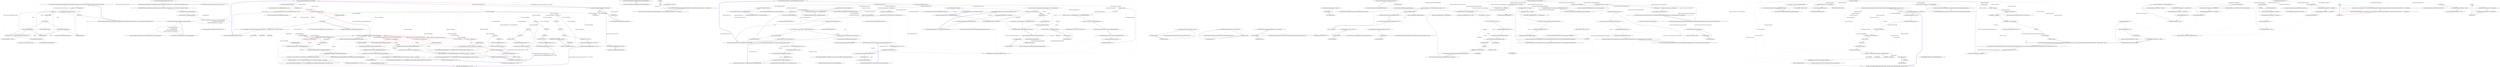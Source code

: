 digraph  {
m0_9 [cluster="Ninject.Modules.AssemblyNameRetriever.AssemblyChecker.GetAssemblyNames(System.Collections.Generic.IEnumerable<string>, System.Predicate<System.Reflection.Assembly>)", file="BindingConfiguration.cs", label="Entry Ninject.Modules.AssemblyNameRetriever.AssemblyChecker.GetAssemblyNames(System.Collections.Generic.IEnumerable<string>, System.Predicate<System.Reflection.Assembly>)", span="75-75"];
m0_13 [cluster="Ninject.Modules.AssemblyNameRetriever.AssemblyChecker.GetAssemblyNames(System.Collections.Generic.IEnumerable<string>, System.Predicate<System.Reflection.Assembly>)", file="BindingConfiguration.cs", label="var result = new List<AssemblyName>()", span="77-77"];
m0_14 [cluster="Ninject.Modules.AssemblyNameRetriever.AssemblyChecker.GetAssemblyNames(System.Collections.Generic.IEnumerable<string>, System.Predicate<System.Reflection.Assembly>)", file="BindingConfiguration.cs", label=filenames, span="78-78"];
m0_21 [cluster="Ninject.Modules.AssemblyNameRetriever.AssemblyChecker.GetAssemblyNames(System.Collections.Generic.IEnumerable<string>, System.Predicate<System.Reflection.Assembly>)", file="BindingConfiguration.cs", label="filter(assembly)", span="104-104"];
m0_22 [cluster="Ninject.Modules.AssemblyNameRetriever.AssemblyChecker.GetAssemblyNames(System.Collections.Generic.IEnumerable<string>, System.Predicate<System.Reflection.Assembly>)", file="BindingConfiguration.cs", label="result.Add(assembly.GetName(false))", span="106-106"];
m0_23 [cluster="Ninject.Modules.AssemblyNameRetriever.AssemblyChecker.GetAssemblyNames(System.Collections.Generic.IEnumerable<string>, System.Predicate<System.Reflection.Assembly>)", file="BindingConfiguration.cs", label="return result;", span="110-110"];
m0_15 [cluster="Ninject.Modules.AssemblyNameRetriever.AssemblyChecker.GetAssemblyNames(System.Collections.Generic.IEnumerable<string>, System.Predicate<System.Reflection.Assembly>)", file="BindingConfiguration.cs", label="Assembly assembly", span="80-80"];
m0_16 [cluster="Ninject.Modules.AssemblyNameRetriever.AssemblyChecker.GetAssemblyNames(System.Collections.Generic.IEnumerable<string>, System.Predicate<System.Reflection.Assembly>)", file="BindingConfiguration.cs", label="File.Exists(filename)", span="81-81"];
m0_17 [cluster="Ninject.Modules.AssemblyNameRetriever.AssemblyChecker.GetAssemblyNames(System.Collections.Generic.IEnumerable<string>, System.Predicate<System.Reflection.Assembly>)", file="BindingConfiguration.cs", label="assembly = Assembly.LoadFrom(filename)", span="85-85"];
m0_19 [cluster="Ninject.Modules.AssemblyNameRetriever.AssemblyChecker.GetAssemblyNames(System.Collections.Generic.IEnumerable<string>, System.Predicate<System.Reflection.Assembly>)", file="BindingConfiguration.cs", label="assembly = Assembly.Load(filename)", span="96-96"];
m0_18 [cluster="Ninject.Modules.AssemblyNameRetriever.AssemblyChecker.GetAssemblyNames(System.Collections.Generic.IEnumerable<string>, System.Predicate<System.Reflection.Assembly>)", file="BindingConfiguration.cs", label=BadImageFormatException, span="87-87"];
m0_20 [cluster="Ninject.Modules.AssemblyNameRetriever.AssemblyChecker.GetAssemblyNames(System.Collections.Generic.IEnumerable<string>, System.Predicate<System.Reflection.Assembly>)", file="BindingConfiguration.cs", label=FileNotFoundException, span="98-98"];
m0_24 [cluster="Ninject.Modules.AssemblyNameRetriever.AssemblyChecker.GetAssemblyNames(System.Collections.Generic.IEnumerable<string>, System.Predicate<System.Reflection.Assembly>)", file="BindingConfiguration.cs", label="Exit Ninject.Modules.AssemblyNameRetriever.AssemblyChecker.GetAssemblyNames(System.Collections.Generic.IEnumerable<string>, System.Predicate<System.Reflection.Assembly>)", span="75-75"];
m0_25 [cluster="System.Collections.Generic.List<T>.List()", file="BindingConfiguration.cs", label="Entry System.Collections.Generic.List<T>.List()", span="0-0"];
m0_0 [cluster="Ninject.Modules.AssemblyNameRetriever.GetAssemblyNames(System.Collections.Generic.IEnumerable<string>, System.Predicate<System.Reflection.Assembly>)", file="BindingConfiguration.cs", label="Entry Ninject.Modules.AssemblyNameRetriever.GetAssemblyNames(System.Collections.Generic.IEnumerable<string>, System.Predicate<System.Reflection.Assembly>)", span="28-28"];
m0_1 [cluster="Ninject.Modules.AssemblyNameRetriever.GetAssemblyNames(System.Collections.Generic.IEnumerable<string>, System.Predicate<System.Reflection.Assembly>)", file="BindingConfiguration.cs", label="var assemblyCheckerType = typeof(AssemblyChecker)", span="31-31"];
m0_4 [cluster="Ninject.Modules.AssemblyNameRetriever.GetAssemblyNames(System.Collections.Generic.IEnumerable<string>, System.Predicate<System.Reflection.Assembly>)", file="BindingConfiguration.cs", label="return checker.GetAssemblyNames(filenames.ToArray(), filter);", span="39-39"];
m0_2 [cluster="Ninject.Modules.AssemblyNameRetriever.GetAssemblyNames(System.Collections.Generic.IEnumerable<string>, System.Predicate<System.Reflection.Assembly>)", file="BindingConfiguration.cs", label="var temporaryDomain = CreateTemporaryAppDomain()", span="32-32"];
m0_3 [cluster="Ninject.Modules.AssemblyNameRetriever.GetAssemblyNames(System.Collections.Generic.IEnumerable<string>, System.Predicate<System.Reflection.Assembly>)", file="BindingConfiguration.cs", label="var checker = (AssemblyChecker)temporaryDomain.CreateInstanceAndUnwrap(\r\n                    assemblyCheckerType.Assembly.FullName,\r\n                    assemblyCheckerType.FullName ?? string.Empty)", span="35-37"];
m0_5 [cluster="Ninject.Modules.AssemblyNameRetriever.GetAssemblyNames(System.Collections.Generic.IEnumerable<string>, System.Predicate<System.Reflection.Assembly>)", file="BindingConfiguration.cs", label="Exit Ninject.Modules.AssemblyNameRetriever.GetAssemblyNames(System.Collections.Generic.IEnumerable<string>, System.Predicate<System.Reflection.Assembly>)", span="28-28"];
m0_29 [cluster="System.Predicate<T>.Invoke(T)", file="BindingConfiguration.cs", label="Entry System.Predicate<T>.Invoke(T)", span="0-0"];
m0_31 [cluster="System.Collections.Generic.List<T>.Add(T)", file="BindingConfiguration.cs", label="Entry System.Collections.Generic.List<T>.Add(T)", span="0-0"];
m0_6 [cluster="Ninject.Modules.AssemblyNameRetriever.CreateTemporaryAppDomain()", file="BindingConfiguration.cs", label="Entry Ninject.Modules.AssemblyNameRetriever.CreateTemporaryAppDomain()", span="55-55"];
m0_10 [cluster="Ninject.Modules.AssemblyNameRetriever.CreateTemporaryAppDomain()", file="BindingConfiguration.cs", label="return AppDomain.CreateDomain(\r\n                ''NinjectModuleLoader'',\r\n                AppDomain.CurrentDomain.Evidence,\r\n                AppDomain.CurrentDomain.SetupInformation);", span="57-60"];
m0_11 [cluster="Ninject.Modules.AssemblyNameRetriever.CreateTemporaryAppDomain()", file="BindingConfiguration.cs", label="Exit Ninject.Modules.AssemblyNameRetriever.CreateTemporaryAppDomain()", span="55-55"];
m0_27 [cluster="System.Reflection.Assembly.LoadFrom(string)", file="BindingConfiguration.cs", label="Entry System.Reflection.Assembly.LoadFrom(string)", span="0-0"];
m0_7 [cluster="System.AppDomain.CreateInstanceAndUnwrap(string, string)", file="BindingConfiguration.cs", label="Entry System.AppDomain.CreateInstanceAndUnwrap(string, string)", span="0-0"];
m0_8 [cluster="System.Collections.Generic.IEnumerable<TSource>.ToArray<TSource>()", file="BindingConfiguration.cs", label="Entry System.Collections.Generic.IEnumerable<TSource>.ToArray<TSource>()", span="0-0"];
m0_28 [cluster="System.Reflection.Assembly.Load(string)", file="BindingConfiguration.cs", label="Entry System.Reflection.Assembly.Load(string)", span="0-0"];
m0_30 [cluster="System.Reflection.Assembly.GetName(bool)", file="BindingConfiguration.cs", label="Entry System.Reflection.Assembly.GetName(bool)", span="0-0"];
m0_26 [cluster="System.IO.File.Exists(string)", file="BindingConfiguration.cs", label="Entry System.IO.File.Exists(string)", span="0-0"];
m0_12 [cluster="System.AppDomain.CreateDomain(string, System.Security.Policy.Evidence, System.AppDomainSetup)", file="BindingConfiguration.cs", label="Entry System.AppDomain.CreateDomain(string, System.Security.Policy.Evidence, System.AppDomainSetup)", span="0-0"];
m1_39 [cluster="Ninject.Syntax.BindingRoot.Bind(params System.Type[])", file="BindingRoot.cs", label="Entry Ninject.Syntax.BindingRoot.Bind(params System.Type[])", span="118-118"];
m1_40 [cluster="Ninject.Syntax.BindingRoot.Bind(params System.Type[])", file="BindingRoot.cs", label="Ensure.ArgumentNotNull(services, ''service'')", span="120-120"];
m1_41 [cluster="Ninject.Syntax.BindingRoot.Bind(params System.Type[])", file="BindingRoot.cs", label="services.Length == 0", span="121-121"];
m1_43 [cluster="Ninject.Syntax.BindingRoot.Bind(params System.Type[])", color=red, community=0, file="BindingRoot.cs", label="8: var firstBinding = new Binding(services[0])", span="126-126"];
m1_45 [cluster="Ninject.Syntax.BindingRoot.Bind(params System.Type[])", file="BindingRoot.cs", label="services.Skip(1)", span="129-129"];
m1_47 [cluster="Ninject.Syntax.BindingRoot.Bind(params System.Type[])", file="BindingRoot.cs", label="return new BindingBuilder<object>(firstBinding, this.KernelInstance, string.Join('', '', services.Select(service => service.Format()).ToArray()));", span="134-134"];
m1_42 [cluster="Ninject.Syntax.BindingRoot.Bind(params System.Type[])", file="BindingRoot.cs", label="throw new ArgumentException(''The services must contain at least one type'', ''services'');", span="123-123"];
m1_44 [cluster="Ninject.Syntax.BindingRoot.Bind(params System.Type[])", file="BindingRoot.cs", label="this.AddBinding(firstBinding)", span="127-127"];
m1_46 [cluster="Ninject.Syntax.BindingRoot.Bind(params System.Type[])", file="BindingRoot.cs", label="this.AddBinding(new Binding(service, firstBinding.BindingConfiguration))", span="131-131"];
m1_48 [cluster="Ninject.Syntax.BindingRoot.Bind(params System.Type[])", file="BindingRoot.cs", label="Exit Ninject.Syntax.BindingRoot.Bind(params System.Type[])", span="118-118"];
m1_78 [cluster="Ninject.Syntax.BindingRoot.Rebind<T1, T2, T3, T4>()", file="BindingRoot.cs", label="Entry Ninject.Syntax.BindingRoot.Rebind<T1, T2, T3, T4>()", span="199-199"];
m1_79 [cluster="Ninject.Syntax.BindingRoot.Rebind<T1, T2, T3, T4>()", file="BindingRoot.cs", label="Unbind<T1>()", span="201-201"];
m1_80 [cluster="Ninject.Syntax.BindingRoot.Rebind<T1, T2, T3, T4>()", file="BindingRoot.cs", label="Unbind<T2>()", span="202-202"];
m1_81 [cluster="Ninject.Syntax.BindingRoot.Rebind<T1, T2, T3, T4>()", file="BindingRoot.cs", label="Unbind<T3>()", span="203-203"];
m1_82 [cluster="Ninject.Syntax.BindingRoot.Rebind<T1, T2, T3, T4>()", file="BindingRoot.cs", label="Unbind<T4>()", span="204-204"];
m1_83 [cluster="Ninject.Syntax.BindingRoot.Rebind<T1, T2, T3, T4>()", file="BindingRoot.cs", label="return Bind<T1, T2, T3, T4>();", span="205-205"];
m1_84 [cluster="Ninject.Syntax.BindingRoot.Rebind<T1, T2, T3, T4>()", file="BindingRoot.cs", label="Exit Ninject.Syntax.BindingRoot.Rebind<T1, T2, T3, T4>()", span="199-199"];
m1_85 [cluster="Ninject.Syntax.BindingRoot.Rebind(params System.Type[])", file="BindingRoot.cs", label="Entry Ninject.Syntax.BindingRoot.Rebind(params System.Type[])", span="213-213"];
m1_86 [cluster="Ninject.Syntax.BindingRoot.Rebind(params System.Type[])", file="BindingRoot.cs", label=services, span="215-215"];
m1_88 [cluster="Ninject.Syntax.BindingRoot.Rebind(params System.Type[])", file="BindingRoot.cs", label="return Bind(services);", span="220-220"];
m1_87 [cluster="Ninject.Syntax.BindingRoot.Rebind(params System.Type[])", file="BindingRoot.cs", label="Unbind(service)", span="217-217"];
m1_89 [cluster="Ninject.Syntax.BindingRoot.Rebind(params System.Type[])", file="BindingRoot.cs", label="Exit Ninject.Syntax.BindingRoot.Rebind(params System.Type[])", span="213-213"];
m1_17 [cluster="Ninject.Planning.Bindings.Binding.Binding(System.Type, Ninject.Planning.Bindings.IBindingConfiguration)", file="BindingRoot.cs", label="Entry Ninject.Planning.Bindings.Binding.Binding(System.Type, Ninject.Planning.Bindings.IBindingConfiguration)", span="41-41"];
m1_54 [cluster="Unk.Join", file="BindingRoot.cs", label="Entry Unk.Join", span=""];
m1_72 [cluster="Ninject.Syntax.BindingRoot.Rebind<T1, T2, T3>()", file="BindingRoot.cs", label="Entry Ninject.Syntax.BindingRoot.Rebind<T1, T2, T3>()", span="183-183"];
m1_73 [cluster="Ninject.Syntax.BindingRoot.Rebind<T1, T2, T3>()", file="BindingRoot.cs", label="Unbind<T1>()", span="185-185"];
m1_74 [cluster="Ninject.Syntax.BindingRoot.Rebind<T1, T2, T3>()", file="BindingRoot.cs", label="Unbind<T2>()", span="186-186"];
m1_75 [cluster="Ninject.Syntax.BindingRoot.Rebind<T1, T2, T3>()", file="BindingRoot.cs", label="Unbind<T3>()", span="187-187"];
m1_76 [cluster="Ninject.Syntax.BindingRoot.Rebind<T1, T2, T3>()", file="BindingRoot.cs", label="return Bind<T1, T2, T3>();", span="188-188"];
m1_77 [cluster="Ninject.Syntax.BindingRoot.Rebind<T1, T2, T3>()", file="BindingRoot.cs", label="Exit Ninject.Syntax.BindingRoot.Rebind<T1, T2, T3>()", span="183-183"];
m1_0 [cluster="Ninject.Syntax.BindingRoot.Bind<T>()", file="BindingRoot.cs", label="Entry Ninject.Syntax.BindingRoot.Bind<T>()", span="49-49"];
m1_1 [cluster="Ninject.Syntax.BindingRoot.Bind<T>()", file="BindingRoot.cs", label="Type service = typeof(T)", span="51-51"];
m1_2 [cluster="Ninject.Syntax.BindingRoot.Bind<T>()", color=red, community=0, file="BindingRoot.cs", label="11: var binding = new Binding(service)", span="53-53"];
m1_4 [cluster="Ninject.Syntax.BindingRoot.Bind<T>()", file="BindingRoot.cs", label="return new BindingBuilder<T>(binding, this.KernelInstance, service.Format());", span="56-56"];
m1_3 [cluster="Ninject.Syntax.BindingRoot.Bind<T>()", file="BindingRoot.cs", label="this.AddBinding(binding)", span="54-54"];
m1_5 [cluster="Ninject.Syntax.BindingRoot.Bind<T>()", file="BindingRoot.cs", label="Exit Ninject.Syntax.BindingRoot.Bind<T>()", span="49-49"];
m1_20 [cluster="Ninject.Syntax.BindingRoot.Bind<T1, T2, T3>()", file="BindingRoot.cs", label="Entry Ninject.Syntax.BindingRoot.Bind<T1, T2, T3>()", span="82-82"];
m1_21 [cluster="Ninject.Syntax.BindingRoot.Bind<T1, T2, T3>()", color=red, community=0, file="BindingRoot.cs", label="8: var firstBinding = new Binding(typeof(T1))", span="84-84"];
m1_22 [cluster="Ninject.Syntax.BindingRoot.Bind<T1, T2, T3>()", file="BindingRoot.cs", label="this.AddBinding(firstBinding)", span="85-85"];
m1_23 [cluster="Ninject.Syntax.BindingRoot.Bind<T1, T2, T3>()", file="BindingRoot.cs", label="this.AddBinding(new Binding(typeof(T2), firstBinding.BindingConfiguration))", span="86-86"];
m1_24 [cluster="Ninject.Syntax.BindingRoot.Bind<T1, T2, T3>()", file="BindingRoot.cs", label="this.AddBinding(new Binding(typeof(T3), firstBinding.BindingConfiguration))", span="87-87"];
m1_26 [cluster="Ninject.Syntax.BindingRoot.Bind<T1, T2, T3>()", file="BindingRoot.cs", label="return new BindingBuilder<T1, T2, T3>(firstBinding.BindingConfiguration, this.KernelInstance, string.Join('', '', servceNames));", span="90-90"];
m1_25 [cluster="Ninject.Syntax.BindingRoot.Bind<T1, T2, T3>()", file="BindingRoot.cs", label="var servceNames = new[] { typeof(T1).Format(), typeof(T2).Format(), typeof(T3).Format() }", span="88-88"];
m1_27 [cluster="Ninject.Syntax.BindingRoot.Bind<T1, T2, T3>()", file="BindingRoot.cs", label="Exit Ninject.Syntax.BindingRoot.Bind<T1, T2, T3>()", span="82-82"];
m1_19 [cluster="string.Join(string, params string[])", file="BindingRoot.cs", label="Entry string.Join(string, params string[])", span="0-0"];
m1_53 [cluster="Unk.ToArray", file="BindingRoot.cs", label="Entry Unk.ToArray", span=""];
m1_91 [cluster="Ninject.Syntax.BindingRoot.RemoveBinding(Ninject.Planning.Bindings.IBinding)", file="BindingRoot.cs", label="Entry Ninject.Syntax.BindingRoot.RemoveBinding(Ninject.Planning.Bindings.IBinding)", span="233-233"];
m1_92 [cluster="Ninject.Syntax.BindingRoot.RemoveBinding(Ninject.Planning.Bindings.IBinding)", file="BindingRoot.cs", label="Exit Ninject.Syntax.BindingRoot.RemoveBinding(Ninject.Planning.Bindings.IBinding)", span="233-233"];
m1_49 [cluster="Ninject.Infrastructure.Ensure.ArgumentNotNull(object, string)", file="BindingRoot.cs", label="Entry Ninject.Infrastructure.Ensure.ArgumentNotNull(object, string)", span="17-17"];
m1_7 [cluster="Ninject.Syntax.BindingRoot.AddBinding(Ninject.Planning.Bindings.IBinding)", file="BindingRoot.cs", label="Entry Ninject.Syntax.BindingRoot.AddBinding(Ninject.Planning.Bindings.IBinding)", span="227-227"];
m1_90 [cluster="Ninject.Syntax.BindingRoot.AddBinding(Ninject.Planning.Bindings.IBinding)", file="BindingRoot.cs", label="Exit Ninject.Syntax.BindingRoot.AddBinding(Ninject.Planning.Bindings.IBinding)", span="227-227"];
m1_18 [cluster="Ninject.Planning.Bindings.BindingBuilder<T1, T2>.BindingBuilder(Ninject.Planning.Bindings.IBindingConfiguration, Ninject.IKernel, string)", file="BindingRoot.cs", label="Entry Ninject.Planning.Bindings.BindingBuilder<T1, T2>.BindingBuilder(Ninject.Planning.Bindings.IBindingConfiguration, Ninject.IKernel, string)", span="46-46"];
m1_63 [cluster="Ninject.Syntax.BindingRoot.Rebind<T1>()", file="BindingRoot.cs", label="Entry Ninject.Syntax.BindingRoot.Rebind<T1>()", span="157-157"];
m1_64 [cluster="Ninject.Syntax.BindingRoot.Rebind<T1>()", file="BindingRoot.cs", label="Unbind<T1>()", span="159-159"];
m1_65 [cluster="Ninject.Syntax.BindingRoot.Rebind<T1>()", file="BindingRoot.cs", label="return Bind<T1>();", span="160-160"];
m1_66 [cluster="Ninject.Syntax.BindingRoot.Rebind<T1>()", file="BindingRoot.cs", label="Exit Ninject.Syntax.BindingRoot.Rebind<T1>()", span="157-157"];
m1_8 [cluster="Ninject.Planning.Bindings.BindingBuilder<T1>.BindingBuilder(Ninject.Planning.Bindings.IBinding, Ninject.IKernel, string)", file="BindingRoot.cs", label="Entry Ninject.Planning.Bindings.BindingBuilder<T1>.BindingBuilder(Ninject.Planning.Bindings.IBinding, Ninject.IKernel, string)", span="47-47"];
m1_58 [cluster="Ninject.Syntax.BindingRoot.Unbind<T>()", file="BindingRoot.cs", label="Entry Ninject.Syntax.BindingRoot.Unbind<T>()", span="141-141"];
m1_59 [cluster="Ninject.Syntax.BindingRoot.Unbind<T>()", file="BindingRoot.cs", label="Unbind(typeof(T))", span="143-143"];
m1_60 [cluster="Ninject.Syntax.BindingRoot.Unbind<T>()", file="BindingRoot.cs", label="Exit Ninject.Syntax.BindingRoot.Unbind<T>()", span="141-141"];
m1_38 [cluster="Ninject.Planning.Bindings.BindingBuilder<T1, T2, T3, T4>.BindingBuilder(Ninject.Planning.Bindings.IBindingConfiguration, Ninject.IKernel, string)", file="BindingRoot.cs", label="Entry Ninject.Planning.Bindings.BindingBuilder<T1, T2, T3, T4>.BindingBuilder(Ninject.Planning.Bindings.IBindingConfiguration, Ninject.IKernel, string)", span="48-48"];
m1_55 [cluster="lambda expression", file="BindingRoot.cs", label="Entry lambda expression", span="134-134"];
m1_56 [cluster="lambda expression", file="BindingRoot.cs", label="service.Format()", span="134-134"];
m1_57 [cluster="lambda expression", file="BindingRoot.cs", label="Exit lambda expression", span="134-134"];
m1_52 [cluster="Unk.Select", file="BindingRoot.cs", label="Entry Unk.Select", span=""];
m1_29 [cluster="Ninject.Syntax.BindingRoot.Bind<T1, T2, T3, T4>()", file="BindingRoot.cs", label="Entry Ninject.Syntax.BindingRoot.Bind<T1, T2, T3, T4>()", span="101-101"];
m1_30 [cluster="Ninject.Syntax.BindingRoot.Bind<T1, T2, T3, T4>()", color=red, community=0, file="BindingRoot.cs", label="8: var firstBinding = new Binding(typeof(T1))", span="103-103"];
m1_31 [cluster="Ninject.Syntax.BindingRoot.Bind<T1, T2, T3, T4>()", file="BindingRoot.cs", label="this.AddBinding(firstBinding)", span="104-104"];
m1_32 [cluster="Ninject.Syntax.BindingRoot.Bind<T1, T2, T3, T4>()", file="BindingRoot.cs", label="this.AddBinding(new Binding(typeof(T2), firstBinding.BindingConfiguration))", span="105-105"];
m1_33 [cluster="Ninject.Syntax.BindingRoot.Bind<T1, T2, T3, T4>()", file="BindingRoot.cs", label="this.AddBinding(new Binding(typeof(T3), firstBinding.BindingConfiguration))", span="106-106"];
m1_34 [cluster="Ninject.Syntax.BindingRoot.Bind<T1, T2, T3, T4>()", file="BindingRoot.cs", label="this.AddBinding(new Binding(typeof(T4), firstBinding.BindingConfiguration))", span="107-107"];
m1_36 [cluster="Ninject.Syntax.BindingRoot.Bind<T1, T2, T3, T4>()", file="BindingRoot.cs", label="return new BindingBuilder<T1, T2, T3, T4>(firstBinding.BindingConfiguration, this.KernelInstance, string.Join('', '', servceNames));", span="110-110"];
m1_35 [cluster="Ninject.Syntax.BindingRoot.Bind<T1, T2, T3, T4>()", file="BindingRoot.cs", label="var servceNames = new[] { typeof(T1).Format(), typeof(T2).Format(), typeof(T3).Format(), typeof(T4).Format() }", span="108-108"];
m1_37 [cluster="Ninject.Syntax.BindingRoot.Bind<T1, T2, T3, T4>()", file="BindingRoot.cs", label="Exit Ninject.Syntax.BindingRoot.Bind<T1, T2, T3, T4>()", span="101-101"];
m1_50 [cluster="System.ArgumentException.ArgumentException(string, string)", file="BindingRoot.cs", label="Entry System.ArgumentException.ArgumentException(string, string)", span="0-0"];
m1_61 [cluster="Ninject.Syntax.BindingRoot.Unbind(System.Type)", file="BindingRoot.cs", label="Entry Ninject.Syntax.BindingRoot.Unbind(System.Type)", span="150-150"];
m1_62 [cluster="Ninject.Syntax.BindingRoot.Unbind(System.Type)", file="BindingRoot.cs", label="Exit Ninject.Syntax.BindingRoot.Unbind(System.Type)", span="150-150"];
m1_10 [cluster="Ninject.Syntax.BindingRoot.Bind<T1, T2>()", file="BindingRoot.cs", label="Entry Ninject.Syntax.BindingRoot.Bind<T1, T2>()", span="65-65"];
m1_11 [cluster="Ninject.Syntax.BindingRoot.Bind<T1, T2>()", color=red, community=0, file="BindingRoot.cs", label="8: var firstBinding = new Binding(typeof(T1))", span="67-67"];
m1_12 [cluster="Ninject.Syntax.BindingRoot.Bind<T1, T2>()", file="BindingRoot.cs", label="this.AddBinding(firstBinding)", span="68-68"];
m1_13 [cluster="Ninject.Syntax.BindingRoot.Bind<T1, T2>()", file="BindingRoot.cs", label="this.AddBinding(new Binding(typeof(T2), firstBinding.BindingConfiguration))", span="69-69"];
m1_15 [cluster="Ninject.Syntax.BindingRoot.Bind<T1, T2>()", file="BindingRoot.cs", label="return new BindingBuilder<T1, T2>(firstBinding.BindingConfiguration, this.KernelInstance, string.Join('', '', servceNames));", span="72-72"];
m1_14 [cluster="Ninject.Syntax.BindingRoot.Bind<T1, T2>()", file="BindingRoot.cs", label="var servceNames = new[] { typeof(T1).Format(), typeof(T2).Format() }", span="70-70"];
m1_16 [cluster="Ninject.Syntax.BindingRoot.Bind<T1, T2>()", file="BindingRoot.cs", label="Exit Ninject.Syntax.BindingRoot.Bind<T1, T2>()", span="65-65"];
m1_6 [cluster="Ninject.Planning.Bindings.Binding.Binding(System.Type)", file="BindingRoot.cs", label="Entry Ninject.Planning.Bindings.Binding.Binding(System.Type)", span="28-28"];
m1_9 [cluster="System.Type.Format()", file="BindingRoot.cs", label="Entry System.Type.Format()", span="155-155"];
m1_67 [cluster="Ninject.Syntax.BindingRoot.Rebind<T1, T2>()", file="BindingRoot.cs", label="Entry Ninject.Syntax.BindingRoot.Rebind<T1, T2>()", span="169-169"];
m1_68 [cluster="Ninject.Syntax.BindingRoot.Rebind<T1, T2>()", file="BindingRoot.cs", label="Unbind<T1>()", span="171-171"];
m1_69 [cluster="Ninject.Syntax.BindingRoot.Rebind<T1, T2>()", file="BindingRoot.cs", label="Unbind<T2>()", span="172-172"];
m1_70 [cluster="Ninject.Syntax.BindingRoot.Rebind<T1, T2>()", file="BindingRoot.cs", label="return Bind<T1, T2>();", span="173-173"];
m1_71 [cluster="Ninject.Syntax.BindingRoot.Rebind<T1, T2>()", file="BindingRoot.cs", label="Exit Ninject.Syntax.BindingRoot.Rebind<T1, T2>()", span="169-169"];
m1_28 [cluster="Ninject.Planning.Bindings.BindingBuilder<T1, T2, T3>.BindingBuilder(Ninject.Planning.Bindings.IBindingConfiguration, Ninject.IKernel, string)", file="BindingRoot.cs", label="Entry Ninject.Planning.Bindings.BindingBuilder<T1, T2, T3>.BindingBuilder(Ninject.Planning.Bindings.IBindingConfiguration, Ninject.IKernel, string)", span="47-47"];
m1_51 [cluster="System.Collections.Generic.IEnumerable<TSource>.Skip<TSource>(int)", file="BindingRoot.cs", label="Entry System.Collections.Generic.IEnumerable<TSource>.Skip<TSource>(int)", span="0-0"];
m1_93 [file="BindingRoot.cs", label="Ninject.Syntax.BindingRoot", span=""];
m3_4 [cluster="System.Action<T>.Invoke(T)", file="DefaultValueBindingResolver.cs", label="Entry System.Action<T>.Invoke(T)", span="0-0"];
m3_0 [cluster="Ninject.Infrastructure.Language.ExtensionsForIEnumerableOfT.Map<T>(System.Collections.Generic.IEnumerable<T>, System.Action<T>)", file="DefaultValueBindingResolver.cs", label="Entry Ninject.Infrastructure.Language.ExtensionsForIEnumerableOfT.Map<T>(System.Collections.Generic.IEnumerable<T>, System.Action<T>)", span="19-19"];
m3_1 [cluster="Ninject.Infrastructure.Language.ExtensionsForIEnumerableOfT.Map<T>(System.Collections.Generic.IEnumerable<T>, System.Action<T>)", file="DefaultValueBindingResolver.cs", label=series, span="21-21"];
m3_2 [cluster="Ninject.Infrastructure.Language.ExtensionsForIEnumerableOfT.Map<T>(System.Collections.Generic.IEnumerable<T>, System.Action<T>)", file="DefaultValueBindingResolver.cs", label="action(item)", span="22-22"];
m3_3 [cluster="Ninject.Infrastructure.Language.ExtensionsForIEnumerableOfT.Map<T>(System.Collections.Generic.IEnumerable<T>, System.Action<T>)", file="DefaultValueBindingResolver.cs", label="Exit Ninject.Infrastructure.Language.ExtensionsForIEnumerableOfT.Map<T>(System.Collections.Generic.IEnumerable<T>, System.Action<T>)", span="19-19"];
m4_24 [cluster="Ninject.Planning.Targets.Target<T>.ResolveWithin(Ninject.Activation.IContext)", file="INinjectSettings.cs", label="Entry Ninject.Planning.Targets.Target<T>.ResolveWithin(Ninject.Activation.IContext)", span="124-124"];
m4_25 [cluster="Ninject.Planning.Targets.Target<T>.ResolveWithin(Ninject.Activation.IContext)", file="INinjectSettings.cs", label="Ensure.ArgumentNotNull(parent, ''parent'')", span="126-126"];
m4_28 [cluster="Ninject.Planning.Targets.Target<T>.ResolveWithin(Ninject.Activation.IContext)", file="INinjectSettings.cs", label="return GetValues(service, parent).CastSlow(service).ToArraySlow(service);", span="131-131"];
m4_33 [cluster="Ninject.Planning.Targets.Target<T>.ResolveWithin(Ninject.Activation.IContext)", file="INinjectSettings.cs", label="return GetValues(service, parent).CastSlow(service).ToListSlow(service);", span="140-140"];
m4_35 [cluster="Ninject.Planning.Targets.Target<T>.ResolveWithin(Ninject.Activation.IContext)", file="INinjectSettings.cs", label="return GetValues(service, parent).CastSlow(service);", span="143-143"];
m4_36 [cluster="Ninject.Planning.Targets.Target<T>.ResolveWithin(Ninject.Activation.IContext)", file="INinjectSettings.cs", label="return GetValue(Type, parent);", span="146-146"];
m4_26 [cluster="Ninject.Planning.Targets.Target<T>.ResolveWithin(Ninject.Activation.IContext)", file="INinjectSettings.cs", label="Type.IsArray", span="128-128"];
m4_27 [cluster="Ninject.Planning.Targets.Target<T>.ResolveWithin(Ninject.Activation.IContext)", file="INinjectSettings.cs", label="Type service = Type.GetElementType()", span="130-130"];
m4_29 [cluster="Ninject.Planning.Targets.Target<T>.ResolveWithin(Ninject.Activation.IContext)", file="INinjectSettings.cs", label="Type.IsGenericType", span="134-134"];
m4_30 [cluster="Ninject.Planning.Targets.Target<T>.ResolveWithin(Ninject.Activation.IContext)", file="INinjectSettings.cs", label="Type gtd = Type.GetGenericTypeDefinition()", span="136-136"];
m4_31 [cluster="Ninject.Planning.Targets.Target<T>.ResolveWithin(Ninject.Activation.IContext)", file="INinjectSettings.cs", label="Type service = Type.GetGenericArguments()[0]", span="137-137"];
m4_32 [cluster="Ninject.Planning.Targets.Target<T>.ResolveWithin(Ninject.Activation.IContext)", file="INinjectSettings.cs", label="gtd == typeof(List<>) || gtd == typeof(IList<>) || gtd == typeof(ICollection<>)", span="139-139"];
m4_34 [cluster="Ninject.Planning.Targets.Target<T>.ResolveWithin(Ninject.Activation.IContext)", file="INinjectSettings.cs", label="gtd == typeof(IEnumerable<>)", span="142-142"];
m4_37 [cluster="Ninject.Planning.Targets.Target<T>.ResolveWithin(Ninject.Activation.IContext)", file="INinjectSettings.cs", label="Exit Ninject.Planning.Targets.Target<T>.ResolveWithin(Ninject.Activation.IContext)", span="124-124"];
m4_38 [cluster="System.Type.GetElementType()", file="INinjectSettings.cs", label="Entry System.Type.GetElementType()", span="0-0"];
m4_65 [cluster="Ninject.Planning.Targets.Target<T>.ReadConstraintFromTarget()", file="INinjectSettings.cs", label="Entry Ninject.Planning.Targets.Target<T>.ReadConstraintFromTarget()", span="194-194"];
m4_66 [cluster="Ninject.Planning.Targets.Target<T>.ReadConstraintFromTarget()", file="INinjectSettings.cs", label="var attributes = this.GetCustomAttributes(typeof(ConstraintAttribute), true) as ConstraintAttribute[]", span="196-196"];
m4_67 [cluster="Ninject.Planning.Targets.Target<T>.ReadConstraintFromTarget()", file="INinjectSettings.cs", label="attributes == null || attributes.Length == 0", span="198-198"];
m4_69 [cluster="Ninject.Planning.Targets.Target<T>.ReadConstraintFromTarget()", file="INinjectSettings.cs", label="attributes.Length == 1", span="201-201"];
m4_70 [cluster="Ninject.Planning.Targets.Target<T>.ReadConstraintFromTarget()", file="INinjectSettings.cs", label="return attributes[0].Matches;", span="202-202"];
m4_71 [cluster="Ninject.Planning.Targets.Target<T>.ReadConstraintFromTarget()", file="INinjectSettings.cs", label="return metadata => attributes.All(attribute => attribute.Matches(metadata));", span="204-204"];
m4_68 [cluster="Ninject.Planning.Targets.Target<T>.ReadConstraintFromTarget()", file="INinjectSettings.cs", label="return null;", span="199-199"];
m4_72 [cluster="Ninject.Planning.Targets.Target<T>.ReadConstraintFromTarget()", file="INinjectSettings.cs", label="Exit Ninject.Planning.Targets.Target<T>.ReadConstraintFromTarget()", span="194-194"];
m4_45 [cluster="Ninject.Planning.Targets.Target<T>.GetValue(System.Type, Ninject.Activation.IContext)", file="INinjectSettings.cs", label="Entry Ninject.Planning.Targets.Target<T>.GetValue(System.Type, Ninject.Activation.IContext)", span="171-171"];
m4_54 [cluster="Ninject.Planning.Targets.Target<T>.GetValue(System.Type, Ninject.Activation.IContext)", file="INinjectSettings.cs", label="Ensure.ArgumentNotNull(service, ''service'')", span="173-173"];
m4_55 [cluster="Ninject.Planning.Targets.Target<T>.GetValue(System.Type, Ninject.Activation.IContext)", file="INinjectSettings.cs", label="Ensure.ArgumentNotNull(parent, ''parent'')", span="174-174"];
m4_56 [cluster="Ninject.Planning.Targets.Target<T>.GetValue(System.Type, Ninject.Activation.IContext)", file="INinjectSettings.cs", label="var request = parent.Request.CreateChild(service, parent, this)", span="176-176"];
m4_58 [cluster="Ninject.Planning.Targets.Target<T>.GetValue(System.Type, Ninject.Activation.IContext)", file="INinjectSettings.cs", label="return parent.Kernel.Resolve(request).SingleOrDefault();", span="178-178"];
m4_57 [cluster="Ninject.Planning.Targets.Target<T>.GetValue(System.Type, Ninject.Activation.IContext)", file="INinjectSettings.cs", label="request.IsUnique = true", span="177-177"];
m4_59 [cluster="Ninject.Planning.Targets.Target<T>.GetValue(System.Type, Ninject.Activation.IContext)", file="INinjectSettings.cs", label="Exit Ninject.Planning.Targets.Target<T>.GetValue(System.Type, Ninject.Activation.IContext)", span="171-171"];
m4_10 [cluster="Ninject.Planning.Targets.Target<T>.GetCustomAttributes(System.Type, bool)", file="INinjectSettings.cs", label="Entry Ninject.Planning.Targets.Target<T>.GetCustomAttributes(System.Type, bool)", span="91-91"];
m4_11 [cluster="Ninject.Planning.Targets.Target<T>.GetCustomAttributes(System.Type, bool)", file="INinjectSettings.cs", label="Ensure.ArgumentNotNull(attributeType, ''attributeType'')", span="93-93"];
m4_12 [cluster="Ninject.Planning.Targets.Target<T>.GetCustomAttributes(System.Type, bool)", file="INinjectSettings.cs", label="return Site.GetCustomAttributesExtended(attributeType, inherit);", span="94-94"];
m4_13 [cluster="Ninject.Planning.Targets.Target<T>.GetCustomAttributes(System.Type, bool)", file="INinjectSettings.cs", label="Exit Ninject.Planning.Targets.Target<T>.GetCustomAttributes(System.Type, bool)", span="91-91"];
m4_9 [cluster="Ninject.Infrastructure.Future<T>.Future(System.Func<T>)", file="INinjectSettings.cs", label="Entry Ninject.Infrastructure.Future<T>.Future(System.Func<T>)", span="51-51"];
m4_76 [cluster="Unk.All", file="INinjectSettings.cs", label="Entry Unk.All", span=""];
m4_18 [cluster="System.Reflection.ICustomAttributeProvider.GetCustomAttributes(bool)", file="INinjectSettings.cs", label="Entry System.Reflection.ICustomAttributeProvider.GetCustomAttributes(bool)", span="0-0"];
m4_52 [cluster="Ninject.Activation.IRequest.CreateChild(System.Type, Ninject.Activation.IContext, Ninject.Planning.Targets.ITarget)", file="INinjectSettings.cs", label="Entry Ninject.Activation.IRequest.CreateChild(System.Type, Ninject.Activation.IContext, Ninject.Planning.Targets.ITarget)", span="95-95"];
m4_23 [cluster="System.Reflection.ICustomAttributeProvider.IsDefined(System.Type, bool)", file="INinjectSettings.cs", label="Entry System.Reflection.ICustomAttributeProvider.IsDefined(System.Type, bool)", span="0-0"];
m4_44 [cluster="System.Collections.IEnumerable.ToListSlow(System.Type)", file="INinjectSettings.cs", label="Entry System.Collections.IEnumerable.ToListSlow(System.Type)", span="31-31"];
m4_40 [cluster="System.Collections.IEnumerable.CastSlow(System.Type)", file="INinjectSettings.cs", label="Entry System.Collections.IEnumerable.CastSlow(System.Type)", span="19-19"];
m4_8 [cluster="Ninject.Infrastructure.Ensure.ArgumentNotNull(object, string)", file="INinjectSettings.cs", label="Entry Ninject.Infrastructure.Ensure.ArgumentNotNull(object, string)", span="17-17"];
m4_14 [cluster="System.Reflection.ICustomAttributeProvider.GetCustomAttributesExtended(System.Type, bool)", file="INinjectSettings.cs", label="Entry System.Reflection.ICustomAttributeProvider.GetCustomAttributesExtended(System.Type, bool)", span="28-28"];
m4_15 [cluster="Ninject.Planning.Targets.Target<T>.GetCustomAttributes(bool)", file="INinjectSettings.cs", label="Entry Ninject.Planning.Targets.Target<T>.GetCustomAttributes(bool)", span="102-102"];
m4_16 [cluster="Ninject.Planning.Targets.Target<T>.GetCustomAttributes(bool)", file="INinjectSettings.cs", label="return Site.GetCustomAttributes(inherit);", span="104-104"];
m4_17 [cluster="Ninject.Planning.Targets.Target<T>.GetCustomAttributes(bool)", file="INinjectSettings.cs", label="Exit Ninject.Planning.Targets.Target<T>.GetCustomAttributes(bool)", span="102-102"];
m4_53 [cluster="Ninject.Syntax.IResolutionRoot.Resolve(Ninject.Activation.IRequest)", file="INinjectSettings.cs", label="Entry Ninject.Syntax.IResolutionRoot.Resolve(Ninject.Activation.IRequest)", span="37-37"];
m4_80 [cluster="Ninject.ConstraintAttribute.Matches(Ninject.Planning.Bindings.IBindingMetadata)", file="INinjectSettings.cs", label="Entry Ninject.ConstraintAttribute.Matches(Ninject.Planning.Bindings.IBindingMetadata)", span="27-27"];
m4_60 [cluster="System.Collections.Generic.IEnumerable<TSource>.SingleOrDefault<TSource>()", file="INinjectSettings.cs", label="Entry System.Collections.Generic.IEnumerable<TSource>.SingleOrDefault<TSource>()", span="0-0"];
m4_61 [cluster="Ninject.Planning.Targets.Target<T>.ReadOptionalFromTarget()", file="INinjectSettings.cs", label="Entry Ninject.Planning.Targets.Target<T>.ReadOptionalFromTarget()", span="185-185"];
m4_62 [cluster="Ninject.Planning.Targets.Target<T>.ReadOptionalFromTarget()", file="INinjectSettings.cs", label="return Site.HasAttribute(typeof(OptionalAttribute));", span="187-187"];
m4_63 [cluster="Ninject.Planning.Targets.Target<T>.ReadOptionalFromTarget()", file="INinjectSettings.cs", label="Exit Ninject.Planning.Targets.Target<T>.ReadOptionalFromTarget()", span="185-185"];
m4_43 [cluster="System.Type.GetGenericArguments()", file="INinjectSettings.cs", label="Entry System.Type.GetGenericArguments()", span="0-0"];
m4_77 [cluster="lambda expression", file="INinjectSettings.cs", label="Entry lambda expression", span="204-204"];
m4_74 [cluster="lambda expression", file="INinjectSettings.cs", label="attributes.All(attribute => attribute.Matches(metadata))", span="204-204"];
m4_78 [cluster="lambda expression", file="INinjectSettings.cs", label="attribute.Matches(metadata)", span="204-204"];
m4_73 [cluster="lambda expression", file="INinjectSettings.cs", label="Entry lambda expression", span="204-204"];
m4_75 [cluster="lambda expression", file="INinjectSettings.cs", label="Exit lambda expression", span="204-204"];
m4_79 [cluster="lambda expression", file="INinjectSettings.cs", label="Exit lambda expression", span="204-204"];
m4_64 [cluster="System.Reflection.ICustomAttributeProvider.HasAttribute(System.Type)", file="INinjectSettings.cs", label="Entry System.Reflection.ICustomAttributeProvider.HasAttribute(System.Type)", span="17-17"];
m4_42 [cluster="System.Type.GetGenericTypeDefinition()", file="INinjectSettings.cs", label="Entry System.Type.GetGenericTypeDefinition()", span="0-0"];
m4_19 [cluster="Ninject.Planning.Targets.Target<T>.IsDefined(System.Type, bool)", file="INinjectSettings.cs", label="Entry Ninject.Planning.Targets.Target<T>.IsDefined(System.Type, bool)", span="113-113"];
m4_20 [cluster="Ninject.Planning.Targets.Target<T>.IsDefined(System.Type, bool)", file="INinjectSettings.cs", label="Ensure.ArgumentNotNull(attributeType, ''attributeType'')", span="115-115"];
m4_21 [cluster="Ninject.Planning.Targets.Target<T>.IsDefined(System.Type, bool)", file="INinjectSettings.cs", label="return Site.IsDefined(attributeType, inherit);", span="116-116"];
m4_22 [cluster="Ninject.Planning.Targets.Target<T>.IsDefined(System.Type, bool)", file="INinjectSettings.cs", label="Exit Ninject.Planning.Targets.Target<T>.IsDefined(System.Type, bool)", span="113-113"];
m4_0 [cluster="Ninject.Planning.Targets.Target<T>.Target(System.Reflection.MemberInfo, T)", file="INinjectSettings.cs", label="Entry Ninject.Planning.Targets.Target<T>.Target(System.Reflection.MemberInfo, T)", span="73-73"];
m4_1 [cluster="Ninject.Planning.Targets.Target<T>.Target(System.Reflection.MemberInfo, T)", file="INinjectSettings.cs", label="Ensure.ArgumentNotNull(member, ''member'')", span="75-75"];
m4_2 [cluster="Ninject.Planning.Targets.Target<T>.Target(System.Reflection.MemberInfo, T)", file="INinjectSettings.cs", label="Ensure.ArgumentNotNull(site, ''site'')", span="76-76"];
m4_3 [cluster="Ninject.Planning.Targets.Target<T>.Target(System.Reflection.MemberInfo, T)", file="INinjectSettings.cs", label="Member = member", span="78-78"];
m4_4 [cluster="Ninject.Planning.Targets.Target<T>.Target(System.Reflection.MemberInfo, T)", file="INinjectSettings.cs", label="Site = site", span="79-79"];
m4_5 [cluster="Ninject.Planning.Targets.Target<T>.Target(System.Reflection.MemberInfo, T)", file="INinjectSettings.cs", label="_constraint = new Future<Func<IBindingMetadata, bool>>(ReadConstraintFromTarget)", span="81-81"];
m4_6 [cluster="Ninject.Planning.Targets.Target<T>.Target(System.Reflection.MemberInfo, T)", file="INinjectSettings.cs", label="_isOptional = new Future<bool>(ReadOptionalFromTarget)", span="82-82"];
m4_7 [cluster="Ninject.Planning.Targets.Target<T>.Target(System.Reflection.MemberInfo, T)", file="INinjectSettings.cs", label="Exit Ninject.Planning.Targets.Target<T>.Target(System.Reflection.MemberInfo, T)", span="73-73"];
m4_41 [cluster="System.Collections.IEnumerable.ToArraySlow(System.Type)", file="INinjectSettings.cs", label="Entry System.Collections.IEnumerable.ToArraySlow(System.Type)", span="25-25"];
m4_39 [cluster="Ninject.Planning.Targets.Target<T>.GetValues(System.Type, Ninject.Activation.IContext)", file="INinjectSettings.cs", label="Entry Ninject.Planning.Targets.Target<T>.GetValues(System.Type, Ninject.Activation.IContext)", span="155-155"];
m4_46 [cluster="Ninject.Planning.Targets.Target<T>.GetValues(System.Type, Ninject.Activation.IContext)", file="INinjectSettings.cs", label="Ensure.ArgumentNotNull(service, ''service'')", span="157-157"];
m4_47 [cluster="Ninject.Planning.Targets.Target<T>.GetValues(System.Type, Ninject.Activation.IContext)", file="INinjectSettings.cs", label="Ensure.ArgumentNotNull(parent, ''parent'')", span="158-158"];
m4_48 [cluster="Ninject.Planning.Targets.Target<T>.GetValues(System.Type, Ninject.Activation.IContext)", file="INinjectSettings.cs", label="var request = parent.Request.CreateChild(service, parent, this)", span="160-160"];
m4_50 [cluster="Ninject.Planning.Targets.Target<T>.GetValues(System.Type, Ninject.Activation.IContext)", file="INinjectSettings.cs", label="return parent.Kernel.Resolve(request);", span="162-162"];
m4_49 [cluster="Ninject.Planning.Targets.Target<T>.GetValues(System.Type, Ninject.Activation.IContext)", file="INinjectSettings.cs", label="request.IsOptional = true", span="161-161"];
m4_51 [cluster="Ninject.Planning.Targets.Target<T>.GetValues(System.Type, Ninject.Activation.IContext)", file="INinjectSettings.cs", label="Exit Ninject.Planning.Targets.Target<T>.GetValues(System.Type, Ninject.Activation.IContext)", span="155-155"];
m4_81 [file="INinjectSettings.cs", label="Ninject.Planning.Targets.Target<T>", span=""];
m4_82 [file="INinjectSettings.cs", label=attributes, span=""];
m4_83 [file="INinjectSettings.cs", label="Ninject.Planning.Bindings.IBindingMetadata", span=""];
m5_29 [cluster="Ninject.Tests.Integration.ConstructorArgumentTests.Dispose()", file="KernelBase.cs", label="Entry Ninject.Tests.Integration.ConstructorArgumentTests.Dispose()", span="66-66"];
m5_30 [cluster="Ninject.Tests.Integration.ConstructorArgumentTests.Dispose()", file="KernelBase.cs", label="this.kernel.Dispose()", span="68-68"];
m5_31 [cluster="Ninject.Tests.Integration.ConstructorArgumentTests.Dispose()", file="KernelBase.cs", label="Exit Ninject.Tests.Integration.ConstructorArgumentTests.Dispose()", span="66-66"];
m5_32 [cluster="Ninject.Infrastructure.Disposal.DisposableObject.Dispose()", file="KernelBase.cs", label="Entry Ninject.Infrastructure.Disposal.DisposableObject.Dispose()", span="29-29"];
m5_44 [cluster="Unk.Should", file="KernelBase.cs", label="Entry Unk.Should", span=""];
m5_41 [cluster="Ninject.Syntax.IBindingToSyntax<T1>.To<TImplementation>()", file="KernelBase.cs", label="Entry Ninject.Syntax.IBindingToSyntax<T1>.To<TImplementation>()", span="48-48"];
m5_45 [cluster="Unk.>", file="KernelBase.cs", label="Entry Unk.>", span=""];
m5_24 [cluster="Ninject.Parameters.WeakConstructorArgument.WeakConstructorArgument(string, object)", file="KernelBase.cs", label="Entry Ninject.Parameters.WeakConstructorArgument.WeakConstructorArgument(string, object)", span="43-43"];
m5_76 [cluster="Ninject.Tests.Integration.ConstructorArgumentTests.Process()", file="KernelBase.cs", label="Entry Ninject.Tests.Integration.ConstructorArgumentTests.Process()", span="130-130"];
m5_80 [cluster="Ninject.Tests.Integration.ConstructorArgumentTests.Process()", file="KernelBase.cs", label="var sword = new Sword()", span="132-132"];
m5_81 [cluster="Ninject.Tests.Integration.ConstructorArgumentTests.Process()", file="KernelBase.cs", label="this.kernel.Get<Barracks>(new WeakConstructorArgument(''weapon'', sword))", span="133-133"];
m5_82 [cluster="Ninject.Tests.Integration.ConstructorArgumentTests.Process()", file="KernelBase.cs", label="return new WeakReference(sword);", span="134-134"];
m5_83 [cluster="Ninject.Tests.Integration.ConstructorArgumentTests.Process()", file="KernelBase.cs", label="Exit Ninject.Tests.Integration.ConstructorArgumentTests.Process()", span="130-130"];
m5_42 [cluster="System.Func<T, TResult>.Invoke(T)", file="KernelBase.cs", label="Entry System.Func<T, TResult>.Invoke(T)", span="0-0"];
m5_75 [cluster="Ninject.Syntax.IBindingInSyntax<T>.InSingletonScope()", file="KernelBase.cs", label="Entry Ninject.Syntax.IBindingInSyntax<T>.InSingletonScope()", span="40-40"];
m5_28 [cluster="Ninject.Parameters.TypeMatchingConstructorArgument.TypeMatchingConstructorArgument(System.Type, object)", file="KernelBase.cs", label="Entry Ninject.Parameters.TypeMatchingConstructorArgument.TypeMatchingConstructorArgument(System.Type, object)", span="39-39"];
m5_40 [cluster="Ninject.Syntax.BindingRoot.Bind<T>()", file="KernelBase.cs", label="Entry Ninject.Syntax.BindingRoot.Bind<T>()", span="49-49"];
m5_46 [cluster="Ninject.Tests.Integration.ConstructorArgumentTests.ConstructorArgumentsAreNotInheritedIfNotSpecified(System.Func<Ninject.Parameters.IConstructorArgument>)", file="KernelBase.cs", label="Entry Ninject.Tests.Integration.ConstructorArgumentTests.ConstructorArgumentsAreNotInheritedIfNotSpecified(System.Func<Ninject.Parameters.IConstructorArgument>)", span="86-86"];
m5_47 [cluster="Ninject.Tests.Integration.ConstructorArgumentTests.ConstructorArgumentsAreNotInheritedIfNotSpecified(System.Func<Ninject.Parameters.IConstructorArgument>)", file="KernelBase.cs", label="this.kernel.Bind<IWarrior>().To<Samurai>()", span="88-88"];
m5_48 [cluster="Ninject.Tests.Integration.ConstructorArgumentTests.ConstructorArgumentsAreNotInheritedIfNotSpecified(System.Func<Ninject.Parameters.IConstructorArgument>)", file="KernelBase.cs", label="Action getAction = () => this.kernel.Get<Barracks>(constructorArgument())", span="90-90"];
m5_49 [cluster="Ninject.Tests.Integration.ConstructorArgumentTests.ConstructorArgumentsAreNotInheritedIfNotSpecified(System.Func<Ninject.Parameters.IConstructorArgument>)", file="KernelBase.cs", label="getAction.ShouldThrow<ActivationException>()", span="92-92"];
m5_50 [cluster="Ninject.Tests.Integration.ConstructorArgumentTests.ConstructorArgumentsAreNotInheritedIfNotSpecified(System.Func<Ninject.Parameters.IConstructorArgument>)", file="KernelBase.cs", label="Exit Ninject.Tests.Integration.ConstructorArgumentTests.ConstructorArgumentsAreNotInheritedIfNotSpecified(System.Func<Ninject.Parameters.IConstructorArgument>)", span="86-86"];
m5_7 [cluster="Ninject.Parameters.ConstructorArgument.ConstructorArgument(string, object, bool)", file="KernelBase.cs", label="Entry Ninject.Parameters.ConstructorArgument.ConstructorArgument(string, object, bool)", span="71-71"];
m5_33 [cluster="Ninject.Tests.Integration.ConstructorArgumentTests.ConstructorArgumentsArePassedToFirstLevel(System.Func<bool, Ninject.Parameters.IConstructorArgument>)", file="KernelBase.cs", label="Entry Ninject.Tests.Integration.ConstructorArgumentTests.ConstructorArgumentsArePassedToFirstLevel(System.Func<bool, Ninject.Parameters.IConstructorArgument>)", span="73-73"];
m5_34 [cluster="Ninject.Tests.Integration.ConstructorArgumentTests.ConstructorArgumentsArePassedToFirstLevel(System.Func<bool, Ninject.Parameters.IConstructorArgument>)", file="KernelBase.cs", label="this.kernel.Bind<IWarrior>().To<Samurai>()", span="75-75"];
m5_36 [cluster="Ninject.Tests.Integration.ConstructorArgumentTests.ConstructorArgumentsArePassedToFirstLevel(System.Func<bool, Ninject.Parameters.IConstructorArgument>)", file="KernelBase.cs", label="var baracks = this.kernel.Get<Barracks>(constructorArgument(false))", span="78-78"];
m5_35 [cluster="Ninject.Tests.Integration.ConstructorArgumentTests.ConstructorArgumentsArePassedToFirstLevel(System.Func<bool, Ninject.Parameters.IConstructorArgument>)", file="KernelBase.cs", label="this.kernel.Bind<IWeapon>().To<Dagger>()", span="76-76"];
m5_37 [cluster="Ninject.Tests.Integration.ConstructorArgumentTests.ConstructorArgumentsArePassedToFirstLevel(System.Func<bool, Ninject.Parameters.IConstructorArgument>)", file="KernelBase.cs", label="baracks.Weapon.Should().BeOfType<Sword>()", span="80-80"];
m5_38 [cluster="Ninject.Tests.Integration.ConstructorArgumentTests.ConstructorArgumentsArePassedToFirstLevel(System.Func<bool, Ninject.Parameters.IConstructorArgument>)", file="KernelBase.cs", label="baracks.Warrior.Weapon.Should().BeOfType<Dagger>()", span="81-81"];
m5_39 [cluster="Ninject.Tests.Integration.ConstructorArgumentTests.ConstructorArgumentsArePassedToFirstLevel(System.Func<bool, Ninject.Parameters.IConstructorArgument>)", file="KernelBase.cs", label="Exit Ninject.Tests.Integration.ConstructorArgumentTests.ConstructorArgumentsArePassedToFirstLevel(System.Func<bool, Ninject.Parameters.IConstructorArgument>)", span="73-73"];
m5_0 [cluster="Ninject.Tests.Integration.ConstructorArgumentTests.ConstructorArgumentTests()", file="KernelBase.cs", label="Entry Ninject.Tests.Integration.ConstructorArgumentTests.ConstructorArgumentTests()", span="37-37"];
m5_1 [cluster="Ninject.Tests.Integration.ConstructorArgumentTests.ConstructorArgumentTests()", file="KernelBase.cs", label="this.kernel = new StandardKernel()", span="39-39"];
m5_2 [cluster="Ninject.Tests.Integration.ConstructorArgumentTests.ConstructorArgumentTests()", file="KernelBase.cs", label="Exit Ninject.Tests.Integration.ConstructorArgumentTests.ConstructorArgumentTests()", span="37-37"];
m5_12 [cluster="Ninject.Parameters.WeakConstructorArgument.WeakConstructorArgument(string, object, bool)", file="KernelBase.cs", label="Entry Ninject.Parameters.WeakConstructorArgument.WeakConstructorArgument(string, object, bool)", span="54-54"];
m5_8 [cluster="Ninject.Tests.Fakes.Sword.Sword()", file="KernelBase.cs", label="Entry Ninject.Tests.Fakes.Sword.Sword()", span="4-4"];
m5_54 [cluster="System.Func<TResult>.Invoke()", file="KernelBase.cs", label="Entry System.Func<TResult>.Invoke()", span="0-0"];
m5_79 [cluster="Unk.BeFalse", file="KernelBase.cs", label="Entry Unk.BeFalse", span=""];
m5_61 [cluster="Ninject.Tests.Integration.ConstructorArgumentTests.WeakConstructorArgument()", file="KernelBase.cs", label="Entry Ninject.Tests.Integration.ConstructorArgumentTests.WeakConstructorArgument()", span="109-109"];
m5_62 [cluster="Ninject.Tests.Integration.ConstructorArgumentTests.WeakConstructorArgument()", file="KernelBase.cs", label="this.kernel.Bind<IWarrior>().To<Samurai>()", span="111-111"];
m5_63 [cluster="Ninject.Tests.Integration.ConstructorArgumentTests.WeakConstructorArgument()", file="KernelBase.cs", label="this.kernel.Bind<IWeapon>().To<Dagger>()", span="112-112"];
m5_64 [cluster="Ninject.Tests.Integration.ConstructorArgumentTests.WeakConstructorArgument()", file="KernelBase.cs", label="this.kernel.Bind<Barracks>().ToSelf().InSingletonScope()", span="113-113"];
m5_65 [cluster="Ninject.Tests.Integration.ConstructorArgumentTests.WeakConstructorArgument()", file="KernelBase.cs", label="var weakReference = this.Process()", span="115-115"];
m5_66 [cluster="Ninject.Tests.Integration.ConstructorArgumentTests.WeakConstructorArgument()", file="KernelBase.cs", label="var baracks = this.kernel.Get<Barracks>()", span="117-117"];
m5_69 [cluster="Ninject.Tests.Integration.ConstructorArgumentTests.WeakConstructorArgument()", file="KernelBase.cs", label="baracks.Weapon.Should().BeSameAs(weakReference.Target)", span="121-121"];
m5_72 [cluster="Ninject.Tests.Integration.ConstructorArgumentTests.WeakConstructorArgument()", file="KernelBase.cs", label="weakReference.IsAlive.Should().BeFalse()", span="126-126"];
m5_67 [cluster="Ninject.Tests.Integration.ConstructorArgumentTests.WeakConstructorArgument()", file="KernelBase.cs", label="baracks.Weapon.Should().BeOfType<Sword>()", span="119-119"];
m5_68 [cluster="Ninject.Tests.Integration.ConstructorArgumentTests.WeakConstructorArgument()", file="KernelBase.cs", label="baracks.Warrior.Weapon.Should().BeOfType<Dagger>()", span="120-120"];
m5_70 [cluster="Ninject.Tests.Integration.ConstructorArgumentTests.WeakConstructorArgument()", file="KernelBase.cs", label="baracks.Weapon = null", span="122-122"];
m5_71 [cluster="Ninject.Tests.Integration.ConstructorArgumentTests.WeakConstructorArgument()", file="KernelBase.cs", label="GC.Collect()", span="124-124"];
m5_73 [cluster="Ninject.Tests.Integration.ConstructorArgumentTests.WeakConstructorArgument()", file="KernelBase.cs", label="Exit Ninject.Tests.Integration.ConstructorArgumentTests.WeakConstructorArgument()", span="109-109"];
m5_3 [cluster="Ninject.StandardKernel.StandardKernel(params Ninject.Modules.INinjectModule[])", file="KernelBase.cs", label="Entry Ninject.StandardKernel.StandardKernel(params Ninject.Modules.INinjectModule[])", span="45-45"];
m5_43 [cluster="Ninject.Syntax.IResolutionRoot.Get<T>(params Ninject.Parameters.IParameter[])", file="KernelBase.cs", label="Entry Ninject.Syntax.IResolutionRoot.Get<T>(params Ninject.Parameters.IParameter[])", span="34-34"];
m5_55 [cluster="Ninject.Tests.Integration.ConstructorArgumentTests.ConstructorArgumentsAreInheritedIfSpecified(System.Func<bool, Ninject.Parameters.IConstructorArgument>)", file="KernelBase.cs", label="Entry Ninject.Tests.Integration.ConstructorArgumentTests.ConstructorArgumentsAreInheritedIfSpecified(System.Func<bool, Ninject.Parameters.IConstructorArgument>)", span="97-97"];
m5_56 [cluster="Ninject.Tests.Integration.ConstructorArgumentTests.ConstructorArgumentsAreInheritedIfSpecified(System.Func<bool, Ninject.Parameters.IConstructorArgument>)", file="KernelBase.cs", label="this.kernel.Bind<IWarrior>().To<Samurai>()", span="99-99"];
m5_57 [cluster="Ninject.Tests.Integration.ConstructorArgumentTests.ConstructorArgumentsAreInheritedIfSpecified(System.Func<bool, Ninject.Parameters.IConstructorArgument>)", file="KernelBase.cs", label="var baracks = this.kernel.Get<Barracks>(constructorArgument(true))", span="101-101"];
m5_58 [cluster="Ninject.Tests.Integration.ConstructorArgumentTests.ConstructorArgumentsAreInheritedIfSpecified(System.Func<bool, Ninject.Parameters.IConstructorArgument>)", file="KernelBase.cs", label="baracks.Weapon.Should().BeOfType<Sword>()", span="103-103"];
m5_59 [cluster="Ninject.Tests.Integration.ConstructorArgumentTests.ConstructorArgumentsAreInheritedIfSpecified(System.Func<bool, Ninject.Parameters.IConstructorArgument>)", file="KernelBase.cs", label="baracks.Warrior.Weapon.Should().BeOfType<Sword>()", span="104-104"];
m5_60 [cluster="Ninject.Tests.Integration.ConstructorArgumentTests.ConstructorArgumentsAreInheritedIfSpecified(System.Func<bool, Ninject.Parameters.IConstructorArgument>)", file="KernelBase.cs", label="Exit Ninject.Tests.Integration.ConstructorArgumentTests.ConstructorArgumentsAreInheritedIfSpecified(System.Func<bool, Ninject.Parameters.IConstructorArgument>)", span="97-97"];
m5_77 [cluster="Unk.BeSameAs", file="KernelBase.cs", label="Entry Unk.BeSameAs", span=""];
m5_51 [cluster="lambda expression", file="KernelBase.cs", label="Entry lambda expression", span="90-90"];
m5_4 [cluster="lambda expression", file="KernelBase.cs", label="Entry lambda expression", span="47-47"];
m5_5 [cluster="lambda expression", file="KernelBase.cs", label="new ConstructorArgument(''weapon'', new Sword(), inherited)", span="47-47"];
m5_6 [cluster="lambda expression", file="KernelBase.cs", label="Exit lambda expression", span="47-47"];
m5_9 [cluster="lambda expression", file="KernelBase.cs", label="Entry lambda expression", span="48-48"];
m5_10 [cluster="lambda expression", file="KernelBase.cs", label="new WeakConstructorArgument(''weapon'', new Sword(), inherited)", span="48-48"];
m5_11 [cluster="lambda expression", file="KernelBase.cs", label="Exit lambda expression", span="48-48"];
m5_13 [cluster="lambda expression", file="KernelBase.cs", label="Entry lambda expression", span="49-49"];
m5_14 [cluster="lambda expression", file="KernelBase.cs", label="new TypeMatchingConstructorArgument(typeof(IWeapon), new Sword(), inherited)", span="49-49"];
m5_15 [cluster="lambda expression", file="KernelBase.cs", label="Exit lambda expression", span="49-49"];
m5_17 [cluster="lambda expression", file="KernelBase.cs", label="Entry lambda expression", span="59-59"];
m5_18 [cluster="lambda expression", file="KernelBase.cs", label="new ConstructorArgument(''weapon'', new Sword())", span="59-59"];
m5_19 [cluster="lambda expression", file="KernelBase.cs", label="Exit lambda expression", span="59-59"];
m5_21 [cluster="lambda expression", file="KernelBase.cs", label="Entry lambda expression", span="60-60"];
m5_22 [cluster="lambda expression", file="KernelBase.cs", label="new WeakConstructorArgument(''weapon'', new Sword())", span="60-60"];
m5_23 [cluster="lambda expression", file="KernelBase.cs", label="Exit lambda expression", span="60-60"];
m5_25 [cluster="lambda expression", file="KernelBase.cs", label="Entry lambda expression", span="61-61"];
m5_26 [cluster="lambda expression", file="KernelBase.cs", label="new TypeMatchingConstructorArgument(typeof(IWeapon), new Sword())", span="61-61"];
m5_27 [cluster="lambda expression", file="KernelBase.cs", label="Exit lambda expression", span="61-61"];
m5_52 [cluster="lambda expression", file="KernelBase.cs", label="this.kernel.Get<Barracks>(constructorArgument())", span="90-90"];
m5_53 [cluster="lambda expression", file="KernelBase.cs", label="Exit lambda expression", span="90-90"];
m5_78 [cluster="System.GC.Collect()", file="KernelBase.cs", label="Entry System.GC.Collect()", span="0-0"];
m5_74 [cluster="Ninject.Syntax.IBindingToSyntax<T1>.ToSelf()", file="KernelBase.cs", label="Entry Ninject.Syntax.IBindingToSyntax<T1>.ToSelf()", span="41-41"];
m5_16 [cluster="Ninject.Parameters.TypeMatchingConstructorArgument.TypeMatchingConstructorArgument(System.Type, object, bool)", file="KernelBase.cs", label="Entry Ninject.Parameters.TypeMatchingConstructorArgument.TypeMatchingConstructorArgument(System.Type, object, bool)", span="50-50"];
m5_84 [cluster="System.WeakReference.WeakReference(object)", file="KernelBase.cs", label="Entry System.WeakReference.WeakReference(object)", span="0-0"];
m5_20 [cluster="Ninject.Parameters.ConstructorArgument.ConstructorArgument(string, object)", file="KernelBase.cs", label="Entry Ninject.Parameters.ConstructorArgument.ConstructorArgument(string, object)", span="40-40"];
m5_85 [file="KernelBase.cs", label="Ninject.Tests.Integration.ConstructorArgumentTests", span=""];
m5_86 [file="KernelBase.cs", label="System.Func<Ninject.Parameters.IConstructorArgument>", span=""];
m7_15 [cluster="Ninject.Activation.Request.Request(Ninject.Activation.IContext, System.Type, Ninject.Planning.Targets.ITarget, System.Func<object>)", file="Request.cs", label="Entry Ninject.Activation.Request.Request(Ninject.Activation.IContext, System.Type, Ninject.Planning.Targets.ITarget, System.Func<object>)", span="115-115"];
m7_16 [cluster="Ninject.Activation.Request.Request(Ninject.Activation.IContext, System.Type, Ninject.Planning.Targets.ITarget, System.Func<object>)", file="Request.cs", label="Ensure.ArgumentNotNull(parentContext, ''parentContext'')", span="117-117"];
m7_17 [cluster="Ninject.Activation.Request.Request(Ninject.Activation.IContext, System.Type, Ninject.Planning.Targets.ITarget, System.Func<object>)", file="Request.cs", label="Ensure.ArgumentNotNull(service, ''service'')", span="118-118"];
m7_18 [cluster="Ninject.Activation.Request.Request(Ninject.Activation.IContext, System.Type, Ninject.Planning.Targets.ITarget, System.Func<object>)", file="Request.cs", label="Ensure.ArgumentNotNull(target, ''target'')", span="119-119"];
m7_19 [cluster="Ninject.Activation.Request.Request(Ninject.Activation.IContext, System.Type, Ninject.Planning.Targets.ITarget, System.Func<object>)", file="Request.cs", label="ParentContext = parentContext", span="121-121"];
m7_20 [cluster="Ninject.Activation.Request.Request(Ninject.Activation.IContext, System.Type, Ninject.Planning.Targets.ITarget, System.Func<object>)", file="Request.cs", label="ParentRequest = parentContext.Request", span="122-122"];
m7_21 [cluster="Ninject.Activation.Request.Request(Ninject.Activation.IContext, System.Type, Ninject.Planning.Targets.ITarget, System.Func<object>)", file="Request.cs", label="Service = service", span="123-123"];
m7_22 [cluster="Ninject.Activation.Request.Request(Ninject.Activation.IContext, System.Type, Ninject.Planning.Targets.ITarget, System.Func<object>)", file="Request.cs", label="Target = target", span="124-124"];
m7_23 [cluster="Ninject.Activation.Request.Request(Ninject.Activation.IContext, System.Type, Ninject.Planning.Targets.ITarget, System.Func<object>)", file="Request.cs", label="Constraint = target.Constraint", span="125-125"];
m7_24 [cluster="Ninject.Activation.Request.Request(Ninject.Activation.IContext, System.Type, Ninject.Planning.Targets.ITarget, System.Func<object>)", file="Request.cs", label="IsOptional = target.IsOptional", span="126-126"];
m7_25 [cluster="Ninject.Activation.Request.Request(Ninject.Activation.IContext, System.Type, Ninject.Planning.Targets.ITarget, System.Func<object>)", file="Request.cs", label="Parameters = parentContext.Parameters.Where(p => p.ShouldInherit).ToList()", span="127-127"];
m7_26 [cluster="Ninject.Activation.Request.Request(Ninject.Activation.IContext, System.Type, Ninject.Planning.Targets.ITarget, System.Func<object>)", file="Request.cs", label="ScopeCallback = scopeCallback", span="128-128"];
m7_27 [cluster="Ninject.Activation.Request.Request(Ninject.Activation.IContext, System.Type, Ninject.Planning.Targets.ITarget, System.Func<object>)", file="Request.cs", label="ActiveBindings = new Stack<IBinding>(ParentRequest.ActiveBindings)", span="129-129"];
m7_28 [cluster="Ninject.Activation.Request.Request(Ninject.Activation.IContext, System.Type, Ninject.Planning.Targets.ITarget, System.Func<object>)", file="Request.cs", label="Depth = ParentRequest.Depth + 1", span="130-130"];
m7_29 [cluster="Ninject.Activation.Request.Request(Ninject.Activation.IContext, System.Type, Ninject.Planning.Targets.ITarget, System.Func<object>)", file="Request.cs", label="Exit Ninject.Activation.Request.Request(Ninject.Activation.IContext, System.Type, Ninject.Planning.Targets.ITarget, System.Func<object>)", span="115-115"];
m7_39 [cluster="System.Func<T, TResult>.Invoke(T)", file="Request.cs", label="Entry System.Func<T, TResult>.Invoke(T)", span="0-0"];
m7_31 [cluster="Unk.ToList", file="Request.cs", label="Entry Unk.ToList", span=""];
m7_32 [cluster="System.Collections.Generic.Stack<T>.Stack(System.Collections.Generic.IEnumerable<T>)", file="Request.cs", label="Entry System.Collections.Generic.Stack<T>.Stack(System.Collections.Generic.IEnumerable<T>)", span="0-0"];
m7_13 [cluster="System.Collections.Generic.IEnumerable<TSource>.ToList<TSource>()", file="Request.cs", label="Entry System.Collections.Generic.IEnumerable<TSource>.ToList<TSource>()", span="0-0"];
m7_14 [cluster="System.Collections.Generic.Stack<T>.Stack()", file="Request.cs", label="Entry System.Collections.Generic.Stack<T>.Stack()", span="0-0"];
m7_0 [cluster="Ninject.Activation.Request.Request(System.Type, System.Func<Ninject.Planning.Bindings.IBindingMetadata, bool>, System.Collections.Generic.IEnumerable<Ninject.Parameters.IParameter>, System.Func<object>, bool, bool)", file="Request.cs", label="Entry Ninject.Activation.Request.Request(System.Type, System.Func<Ninject.Planning.Bindings.IBindingMetadata, bool>, System.Collections.Generic.IEnumerable<Ninject.Parameters.IParameter>, System.Func<object>, bool, bool)", span="93-93"];
m7_1 [cluster="Ninject.Activation.Request.Request(System.Type, System.Func<Ninject.Planning.Bindings.IBindingMetadata, bool>, System.Collections.Generic.IEnumerable<Ninject.Parameters.IParameter>, System.Func<object>, bool, bool)", file="Request.cs", label="Ensure.ArgumentNotNull(service, ''service'')", span="95-95"];
m7_2 [cluster="Ninject.Activation.Request.Request(System.Type, System.Func<Ninject.Planning.Bindings.IBindingMetadata, bool>, System.Collections.Generic.IEnumerable<Ninject.Parameters.IParameter>, System.Func<object>, bool, bool)", file="Request.cs", label="Ensure.ArgumentNotNull(parameters, ''parameters'')", span="96-96"];
m7_3 [cluster="Ninject.Activation.Request.Request(System.Type, System.Func<Ninject.Planning.Bindings.IBindingMetadata, bool>, System.Collections.Generic.IEnumerable<Ninject.Parameters.IParameter>, System.Func<object>, bool, bool)", file="Request.cs", label="Service = service", span="98-98"];
m7_4 [cluster="Ninject.Activation.Request.Request(System.Type, System.Func<Ninject.Planning.Bindings.IBindingMetadata, bool>, System.Collections.Generic.IEnumerable<Ninject.Parameters.IParameter>, System.Func<object>, bool, bool)", file="Request.cs", label="Constraint = constraint", span="99-99"];
m7_5 [cluster="Ninject.Activation.Request.Request(System.Type, System.Func<Ninject.Planning.Bindings.IBindingMetadata, bool>, System.Collections.Generic.IEnumerable<Ninject.Parameters.IParameter>, System.Func<object>, bool, bool)", file="Request.cs", label="Parameters = parameters.ToList()", span="100-100"];
m7_6 [cluster="Ninject.Activation.Request.Request(System.Type, System.Func<Ninject.Planning.Bindings.IBindingMetadata, bool>, System.Collections.Generic.IEnumerable<Ninject.Parameters.IParameter>, System.Func<object>, bool, bool)", file="Request.cs", label="ScopeCallback = scopeCallback", span="101-101"];
m7_9 [cluster="Ninject.Activation.Request.Request(System.Type, System.Func<Ninject.Planning.Bindings.IBindingMetadata, bool>, System.Collections.Generic.IEnumerable<Ninject.Parameters.IParameter>, System.Func<object>, bool, bool)", file="Request.cs", label="IsOptional = isOptional", span="104-104"];
m7_10 [cluster="Ninject.Activation.Request.Request(System.Type, System.Func<Ninject.Planning.Bindings.IBindingMetadata, bool>, System.Collections.Generic.IEnumerable<Ninject.Parameters.IParameter>, System.Func<object>, bool, bool)", file="Request.cs", label="IsUnique = isUnique", span="105-105"];
m7_7 [cluster="Ninject.Activation.Request.Request(System.Type, System.Func<Ninject.Planning.Bindings.IBindingMetadata, bool>, System.Collections.Generic.IEnumerable<Ninject.Parameters.IParameter>, System.Func<object>, bool, bool)", file="Request.cs", label="ActiveBindings = new Stack<IBinding>()", span="102-102"];
m7_8 [cluster="Ninject.Activation.Request.Request(System.Type, System.Func<Ninject.Planning.Bindings.IBindingMetadata, bool>, System.Collections.Generic.IEnumerable<Ninject.Parameters.IParameter>, System.Func<object>, bool, bool)", file="Request.cs", label="Depth = 0", span="103-103"];
m7_11 [cluster="Ninject.Activation.Request.Request(System.Type, System.Func<Ninject.Planning.Bindings.IBindingMetadata, bool>, System.Collections.Generic.IEnumerable<Ninject.Parameters.IParameter>, System.Func<object>, bool, bool)", file="Request.cs", label="Exit Ninject.Activation.Request.Request(System.Type, System.Func<Ninject.Planning.Bindings.IBindingMetadata, bool>, System.Collections.Generic.IEnumerable<Ninject.Parameters.IParameter>, System.Func<object>, bool, bool)", span="93-93"];
m7_36 [cluster="Ninject.Activation.Request.Matches(Ninject.Planning.Bindings.IBinding)", file="Request.cs", label="Entry Ninject.Activation.Request.Matches(Ninject.Planning.Bindings.IBinding)", span="138-138"];
m7_37 [cluster="Ninject.Activation.Request.Matches(Ninject.Planning.Bindings.IBinding)", file="Request.cs", label="return Constraint == null || Constraint(binding.Metadata);", span="140-140"];
m7_38 [cluster="Ninject.Activation.Request.Matches(Ninject.Planning.Bindings.IBinding)", file="Request.cs", label="Exit Ninject.Activation.Request.Matches(Ninject.Planning.Bindings.IBinding)", span="138-138"];
m7_40 [cluster="Ninject.Activation.Request.GetScope()", file="Request.cs", label="Entry Ninject.Activation.Request.GetScope()", span="147-147"];
m7_41 [cluster="Ninject.Activation.Request.GetScope()", file="Request.cs", label="return ScopeCallback == null ? null : ScopeCallback();", span="149-149"];
m7_42 [cluster="Ninject.Activation.Request.GetScope()", file="Request.cs", label="Exit Ninject.Activation.Request.GetScope()", span="147-147"];
m7_33 [cluster="lambda expression", file="Request.cs", label="Entry lambda expression", span="127-127"];
m7_34 [cluster="lambda expression", file="Request.cs", label="p.ShouldInherit", span="127-127"];
m7_35 [cluster="lambda expression", file="Request.cs", label="Exit lambda expression", span="127-127"];
m7_30 [cluster="Unk.Where", file="Request.cs", label="Entry Unk.Where", span=""];
m7_43 [cluster="System.Func<TResult>.Invoke()", file="Request.cs", label="Entry System.Func<TResult>.Invoke()", span="0-0"];
m7_12 [cluster="Ninject.Infrastructure.Ensure.ArgumentNotNull(object, string)", file="Request.cs", label="Entry Ninject.Infrastructure.Ensure.ArgumentNotNull(object, string)", span="17-17"];
m7_44 [cluster="Ninject.Activation.Request.CreateChild(System.Type, Ninject.Activation.IContext, Ninject.Planning.Targets.ITarget)", file="Request.cs", label="Entry Ninject.Activation.Request.CreateChild(System.Type, Ninject.Activation.IContext, Ninject.Planning.Targets.ITarget)", span="159-159"];
m7_45 [cluster="Ninject.Activation.Request.CreateChild(System.Type, Ninject.Activation.IContext, Ninject.Planning.Targets.ITarget)", file="Request.cs", label="return new Request(parentContext, service, target, ScopeCallback);", span="161-161"];
m7_46 [cluster="Ninject.Activation.Request.CreateChild(System.Type, Ninject.Activation.IContext, Ninject.Planning.Targets.ITarget)", file="Request.cs", label="Exit Ninject.Activation.Request.CreateChild(System.Type, Ninject.Activation.IContext, Ninject.Planning.Targets.ITarget)", span="159-159"];
m7_47 [file="Request.cs", label="Ninject.Activation.Request", span=""];
m8_14 [cluster="System.Collections.Generic.Dictionary<TKey, TValue>.ContainsKey(TKey)", file="SelfBindingResolver.cs", label="Entry System.Collections.Generic.Dictionary<TKey, TValue>.ContainsKey(TKey)", span="0-0"];
m8_34 [cluster="System.Collections.Generic.ICollection<T>.Contains(T)", file="SelfBindingResolver.cs", label="Entry System.Collections.Generic.ICollection<T>.Contains(T)", span="0-0"];
m8_0 [cluster="Ninject.Infrastructure.Multimap<K, V>.Add(K, V)", file="SelfBindingResolver.cs", label="Entry Ninject.Infrastructure.Multimap<K, V>.Add(K, V)", span="64-64"];
m8_1 [cluster="Ninject.Infrastructure.Multimap<K, V>.Add(K, V)", file="SelfBindingResolver.cs", label="Ensure.ArgumentNotNull(key, ''key'')", span="66-66"];
m8_2 [cluster="Ninject.Infrastructure.Multimap<K, V>.Add(K, V)", file="SelfBindingResolver.cs", label="Ensure.ArgumentNotNull(value, ''value'')", span="67-67"];
m8_3 [cluster="Ninject.Infrastructure.Multimap<K, V>.Add(K, V)", file="SelfBindingResolver.cs", label="this[key].Add(value)", span="69-69"];
m8_4 [cluster="Ninject.Infrastructure.Multimap<K, V>.Add(K, V)", file="SelfBindingResolver.cs", label="Exit Ninject.Infrastructure.Multimap<K, V>.Add(K, V)", span="64-64"];
m8_6 [cluster="System.Collections.Generic.ICollection<T>.Add(T)", file="SelfBindingResolver.cs", label="Entry System.Collections.Generic.ICollection<T>.Add(T)", span="0-0"];
m8_16 [cluster="Ninject.Infrastructure.Multimap<K, V>.RemoveAll(K)", file="SelfBindingResolver.cs", label="Entry Ninject.Infrastructure.Multimap<K, V>.RemoveAll(K)", span="94-94"];
m8_17 [cluster="Ninject.Infrastructure.Multimap<K, V>.RemoveAll(K)", file="SelfBindingResolver.cs", label="Ensure.ArgumentNotNull(key, ''key'')", span="96-96"];
m8_18 [cluster="Ninject.Infrastructure.Multimap<K, V>.RemoveAll(K)", file="SelfBindingResolver.cs", label="return _items.Remove(key);", span="97-97"];
m8_19 [cluster="Ninject.Infrastructure.Multimap<K, V>.RemoveAll(K)", file="SelfBindingResolver.cs", label="Exit Ninject.Infrastructure.Multimap<K, V>.RemoveAll(K)", span="94-94"];
m8_15 [cluster="System.Collections.Generic.ICollection<T>.Remove(T)", file="SelfBindingResolver.cs", label="Entry System.Collections.Generic.ICollection<T>.Remove(T)", span="0-0"];
m8_39 [cluster="Ninject.Infrastructure.Multimap<K, V>.System.Collections.Generic.IEnumerable<System.Collections.Generic.KeyValuePair<K, System.Collections.Generic.ICollection<V>>>.GetEnumerator()", file="SelfBindingResolver.cs", label="Entry Ninject.Infrastructure.Multimap<K, V>.System.Collections.Generic.IEnumerable<System.Collections.Generic.KeyValuePair<K, System.Collections.Generic.ICollection<V>>>.GetEnumerator()", span="143-143"];
m8_40 [cluster="Ninject.Infrastructure.Multimap<K, V>.System.Collections.Generic.IEnumerable<System.Collections.Generic.KeyValuePair<K, System.Collections.Generic.ICollection<V>>>.GetEnumerator()", file="SelfBindingResolver.cs", label=_items, span="145-145"];
m8_41 [cluster="Ninject.Infrastructure.Multimap<K, V>.System.Collections.Generic.IEnumerable<System.Collections.Generic.KeyValuePair<K, System.Collections.Generic.ICollection<V>>>.GetEnumerator()", file="SelfBindingResolver.cs", label="yield return pair;", span="146-146"];
m8_42 [cluster="Ninject.Infrastructure.Multimap<K, V>.System.Collections.Generic.IEnumerable<System.Collections.Generic.KeyValuePair<K, System.Collections.Generic.ICollection<V>>>.GetEnumerator()", file="SelfBindingResolver.cs", label="Exit Ninject.Infrastructure.Multimap<K, V>.System.Collections.Generic.IEnumerable<System.Collections.Generic.KeyValuePair<K, System.Collections.Generic.ICollection<V>>>.GetEnumerator()", span="143-143"];
m8_29 [cluster="Ninject.Infrastructure.Multimap<K, V>.ContainsValue(K, V)", file="SelfBindingResolver.cs", label="Entry Ninject.Infrastructure.Multimap<K, V>.ContainsValue(K, V)", span="125-125"];
m8_30 [cluster="Ninject.Infrastructure.Multimap<K, V>.ContainsValue(K, V)", file="SelfBindingResolver.cs", label="Ensure.ArgumentNotNull(key, ''key'')", span="127-127"];
m8_31 [cluster="Ninject.Infrastructure.Multimap<K, V>.ContainsValue(K, V)", file="SelfBindingResolver.cs", label="Ensure.ArgumentNotNull(value, ''value'')", span="128-128"];
m8_32 [cluster="Ninject.Infrastructure.Multimap<K, V>.ContainsValue(K, V)", file="SelfBindingResolver.cs", label="return _items.ContainsKey(key) && _items[key].Contains(value);", span="130-130"];
m8_33 [cluster="Ninject.Infrastructure.Multimap<K, V>.ContainsValue(K, V)", file="SelfBindingResolver.cs", label="Exit Ninject.Infrastructure.Multimap<K, V>.ContainsValue(K, V)", span="125-125"];
m8_20 [cluster="System.Collections.Generic.Dictionary<TKey, TValue>.Remove(TKey)", file="SelfBindingResolver.cs", label="Entry System.Collections.Generic.Dictionary<TKey, TValue>.Remove(TKey)", span="0-0"];
m8_21 [cluster="Ninject.Infrastructure.Multimap<K, V>.Clear()", file="SelfBindingResolver.cs", label="Entry Ninject.Infrastructure.Multimap<K, V>.Clear()", span="103-103"];
m8_22 [cluster="Ninject.Infrastructure.Multimap<K, V>.Clear()", file="SelfBindingResolver.cs", label="_items.Clear()", span="105-105"];
m8_23 [cluster="Ninject.Infrastructure.Multimap<K, V>.Clear()", file="SelfBindingResolver.cs", label="Exit Ninject.Infrastructure.Multimap<K, V>.Clear()", span="103-103"];
m8_35 [cluster="Ninject.Infrastructure.Multimap<K, V>.GetEnumerator()", file="SelfBindingResolver.cs", label="Entry Ninject.Infrastructure.Multimap<K, V>.GetEnumerator()", span="137-137"];
m8_36 [cluster="Ninject.Infrastructure.Multimap<K, V>.GetEnumerator()", file="SelfBindingResolver.cs", label=_items, span="139-139"];
m8_37 [cluster="Ninject.Infrastructure.Multimap<K, V>.GetEnumerator()", file="SelfBindingResolver.cs", label="yield return pair;", span="140-140"];
m8_38 [cluster="Ninject.Infrastructure.Multimap<K, V>.GetEnumerator()", file="SelfBindingResolver.cs", label="Exit Ninject.Infrastructure.Multimap<K, V>.GetEnumerator()", span="137-137"];
m8_25 [cluster="Ninject.Infrastructure.Multimap<K, V>.ContainsKey(K)", file="SelfBindingResolver.cs", label="Entry Ninject.Infrastructure.Multimap<K, V>.ContainsKey(K)", span="113-113"];
m8_26 [cluster="Ninject.Infrastructure.Multimap<K, V>.ContainsKey(K)", file="SelfBindingResolver.cs", label="Ensure.ArgumentNotNull(key, ''key'')", span="115-115"];
m8_27 [cluster="Ninject.Infrastructure.Multimap<K, V>.ContainsKey(K)", file="SelfBindingResolver.cs", label="return _items.ContainsKey(key);", span="116-116"];
m8_28 [cluster="Ninject.Infrastructure.Multimap<K, V>.ContainsKey(K)", file="SelfBindingResolver.cs", label="Exit Ninject.Infrastructure.Multimap<K, V>.ContainsKey(K)", span="113-113"];
m8_5 [cluster="Ninject.Infrastructure.Ensure.ArgumentNotNull(object, string)", file="SelfBindingResolver.cs", label="Entry Ninject.Infrastructure.Ensure.ArgumentNotNull(object, string)", span="17-17"];
m8_7 [cluster="Ninject.Infrastructure.Multimap<K, V>.Remove(K, V)", file="SelfBindingResolver.cs", label="Entry Ninject.Infrastructure.Multimap<K, V>.Remove(K, V)", span="78-78"];
m8_8 [cluster="Ninject.Infrastructure.Multimap<K, V>.Remove(K, V)", file="SelfBindingResolver.cs", label="Ensure.ArgumentNotNull(key, ''key'')", span="80-80"];
m8_9 [cluster="Ninject.Infrastructure.Multimap<K, V>.Remove(K, V)", file="SelfBindingResolver.cs", label="Ensure.ArgumentNotNull(value, ''value'')", span="81-81"];
m8_10 [cluster="Ninject.Infrastructure.Multimap<K, V>.Remove(K, V)", file="SelfBindingResolver.cs", label="!_items.ContainsKey(key)", span="83-83"];
m8_12 [cluster="Ninject.Infrastructure.Multimap<K, V>.Remove(K, V)", file="SelfBindingResolver.cs", label="return _items[key].Remove(value);", span="86-86"];
m8_11 [cluster="Ninject.Infrastructure.Multimap<K, V>.Remove(K, V)", file="SelfBindingResolver.cs", label="return false;", span="84-84"];
m8_13 [cluster="Ninject.Infrastructure.Multimap<K, V>.Remove(K, V)", file="SelfBindingResolver.cs", label="Exit Ninject.Infrastructure.Multimap<K, V>.Remove(K, V)", span="78-78"];
m8_24 [cluster="System.Collections.Generic.Dictionary<TKey, TValue>.Clear()", file="SelfBindingResolver.cs", label="Entry System.Collections.Generic.Dictionary<TKey, TValue>.Clear()", span="0-0"];
m8_43 [file="SelfBindingResolver.cs", label="Ninject.Infrastructure.Multimap<K, V>", span=""];
m0_9 -> m0_13  [key=0, style=solid];
m0_9 -> m0_14  [color=darkseagreen4, key=1, label="System.Collections.Generic.IEnumerable<string>", style=dashed];
m0_9 -> m0_21  [color=darkseagreen4, key=1, label="System.Predicate<System.Reflection.Assembly>", style=dashed];
m0_13 -> m0_14  [key=0, style=solid];
m0_13 -> m0_25  [key=2, style=dotted];
m0_13 -> m0_22  [color=darkseagreen4, key=1, label=result, style=dashed];
m0_13 -> m0_23  [color=darkseagreen4, key=1, label=result, style=dashed];
m0_14 -> m0_15  [key=0, style=solid];
m0_14 -> m0_23  [key=0, style=solid];
m0_14 -> m0_16  [color=darkseagreen4, key=1, label=filename, style=dashed];
m0_14 -> m0_17  [color=darkseagreen4, key=1, label=filename, style=dashed];
m0_14 -> m0_19  [color=darkseagreen4, key=1, label=filename, style=dashed];
m0_21 -> m0_22  [key=0, style=solid];
m0_21 -> m0_14  [key=0, style=solid];
m0_21 -> m0_29  [key=2, style=dotted];
m0_22 -> m0_14  [key=0, style=solid];
m0_22 -> m0_30  [key=2, style=dotted];
m0_22 -> m0_31  [key=2, style=dotted];
m0_23 -> m0_24  [key=0, style=solid];
m0_15 -> m0_16  [key=0, style=solid];
m0_16 -> m0_17  [key=0, style=solid];
m0_16 -> m0_19  [key=0, style=solid];
m0_16 -> m0_26  [key=2, style=dotted];
m0_17 -> m0_18  [key=0, style=solid];
m0_17 -> m0_21  [key=0, style=solid];
m0_17 -> m0_27  [key=2, style=dotted];
m0_17 -> m0_22  [color=darkseagreen4, key=1, label=assembly, style=dashed];
m0_19 -> m0_20  [key=0, style=solid];
m0_19 -> m0_21  [key=0, style=solid];
m0_19 -> m0_28  [key=2, style=dotted];
m0_19 -> m0_22  [color=darkseagreen4, key=1, label=assembly, style=dashed];
m0_18 -> m0_14  [key=0, style=solid];
m0_20 -> m0_14  [key=0, style=solid];
m0_24 -> m0_9  [color=blue, key=0, style=bold];
m0_0 -> m0_1  [key=0, style=solid];
m0_0 -> m0_4  [color=darkseagreen4, key=1, label="System.Collections.Generic.IEnumerable<string>", style=dashed];
m0_1 -> m0_2  [key=0, style=solid];
m0_1 -> m0_3  [color=darkseagreen4, key=1, label=assemblyCheckerType, style=dashed];
m0_4 -> m0_5  [key=0, style=solid];
m0_4 -> m0_8  [key=2, style=dotted];
m0_4 -> m0_9  [key=2, style=dotted];
m0_2 -> m0_3  [key=0, style=solid];
m0_2 -> m0_6  [key=2, style=dotted];
m0_3 -> m0_4  [key=0, style=solid];
m0_3 -> m0_7  [key=2, style=dotted];
m0_5 -> m0_0  [color=blue, key=0, style=bold];
m0_6 -> m0_10  [key=0, style=solid];
m0_10 -> m0_11  [key=0, style=solid];
m0_10 -> m0_12  [key=2, style=dotted];
m0_11 -> m0_6  [color=blue, key=0, style=bold];
m1_39 -> m1_40  [key=0, style=solid];
m1_39 -> m1_41  [color=darkseagreen4, key=1, label="params System.Type[]", style=dashed];
m1_39 -> m1_43  [color=red, key=1, label="params System.Type[]", style=dashed];
m1_39 -> m1_45  [color=darkseagreen4, key=1, label="params System.Type[]", style=dashed];
m1_39 -> m1_47  [color=darkseagreen4, key=1, label="params System.Type[]", style=dashed];
m1_39 -> m1_85  [color=darkorchid, key=3, label="Parameter variable System.Type[] services", style=bold];
m1_40 -> m1_41  [key=0, style=solid];
m1_40 -> m1_49  [key=2, style=dotted];
m1_41 -> m1_42  [key=0, style=solid];
m1_41 -> m1_43  [color=red, key=0, style=solid];
m1_43 -> m1_44  [color=red, key=0, style=solid];
m1_43 -> m1_6  [color=red, key=2, style=dotted];
m1_43 -> m1_46  [color=red, key=1, label=firstBinding, style=dashed];
m1_43 -> m1_47  [color=red, key=1, label=firstBinding, style=dashed];
m1_45 -> m1_46  [key=0, style=solid];
m1_45 -> m1_47  [key=0, style=solid];
m1_45 -> m1_51  [key=2, style=dotted];
m1_47 -> m1_48  [key=0, style=solid];
m1_47 -> m1_8  [key=2, style=dotted];
m1_47 -> m1_52  [key=2, style=dotted];
m1_47 -> m1_53  [key=2, style=dotted];
m1_47 -> m1_54  [key=2, style=dotted];
m1_47 -> m1_55  [color=darkseagreen4, key=1, label="lambda expression", style=dashed];
m1_42 -> m1_48  [key=0, style=solid];
m1_42 -> m1_50  [key=2, style=dotted];
m1_44 -> m1_45  [key=0, style=solid];
m1_44 -> m1_7  [key=2, style=dotted];
m1_46 -> m1_45  [key=0, style=solid];
m1_46 -> m1_17  [key=2, style=dotted];
m1_46 -> m1_7  [key=2, style=dotted];
m1_48 -> m1_39  [color=blue, key=0, style=bold];
m1_78 -> m1_79  [key=0, style=solid];
m1_78 -> m1_29  [color=darkorchid, key=3, label="method methodReturn Ninject.Syntax.IBindingToSyntax<T1, T2, T3, T4> Rebind", style=bold];
m1_79 -> m1_80  [key=0, style=solid];
m1_79 -> m1_58  [key=2, style=dotted];
m1_80 -> m1_81  [key=0, style=solid];
m1_80 -> m1_58  [key=2, style=dotted];
m1_81 -> m1_82  [key=0, style=solid];
m1_81 -> m1_58  [key=2, style=dotted];
m1_82 -> m1_83  [key=0, style=solid];
m1_82 -> m1_58  [key=2, style=dotted];
m1_83 -> m1_84  [key=0, style=solid];
m1_83 -> m1_29  [key=2, style=dotted];
m1_84 -> m1_78  [color=blue, key=0, style=bold];
m1_85 -> m1_86  [key=0, style=solid];
m1_85 -> m1_88  [color=darkseagreen4, key=1, label="params System.Type[]", style=dashed];
m1_85 -> m1_39  [color=darkorchid, key=3, label="method methodReturn Ninject.Syntax.IBindingToSyntax<object> Rebind", style=bold];
m1_86 -> m1_87  [key=0, style=solid];
m1_86 -> m1_88  [key=0, style=solid];
m1_88 -> m1_89  [key=0, style=solid];
m1_88 -> m1_39  [key=2, style=dotted];
m1_87 -> m1_86  [key=0, style=solid];
m1_87 -> m1_61  [key=2, style=dotted];
m1_89 -> m1_85  [color=blue, key=0, style=bold];
m1_72 -> m1_73  [key=0, style=solid];
m1_72 -> m1_20  [color=darkorchid, key=3, label="method methodReturn Ninject.Syntax.IBindingToSyntax<T1, T2, T3> Rebind", style=bold];
m1_73 -> m1_74  [key=0, style=solid];
m1_73 -> m1_58  [key=2, style=dotted];
m1_74 -> m1_75  [key=0, style=solid];
m1_74 -> m1_58  [key=2, style=dotted];
m1_75 -> m1_76  [key=0, style=solid];
m1_75 -> m1_58  [key=2, style=dotted];
m1_76 -> m1_77  [key=0, style=solid];
m1_76 -> m1_20  [key=2, style=dotted];
m1_77 -> m1_72  [color=blue, key=0, style=bold];
m1_0 -> m1_1  [key=0, style=solid];
m1_1 -> m1_2  [color=red, key=0, style=solid];
m1_1 -> m1_4  [color=darkseagreen4, key=1, label=service, style=dashed];
m1_2 -> m1_3  [color=red, key=0, style=solid];
m1_2 -> m1_6  [color=red, key=2, style=dotted];
m1_2 -> m1_4  [color=red, key=1, label=binding, style=dashed];
m1_4 -> m1_5  [key=0, style=solid];
m1_4 -> m1_8  [key=2, style=dotted];
m1_4 -> m1_9  [key=2, style=dotted];
m1_3 -> m1_4  [key=0, style=solid];
m1_3 -> m1_7  [key=2, style=dotted];
m1_5 -> m1_0  [color=blue, key=0, style=bold];
m1_20 -> m1_21  [color=red, key=0, style=solid];
m1_21 -> m1_22  [color=red, key=0, style=solid];
m1_21 -> m1_6  [color=red, key=2, style=dotted];
m1_21 -> m1_23  [color=red, key=1, label=firstBinding, style=dashed];
m1_21 -> m1_24  [color=red, key=1, label=firstBinding, style=dashed];
m1_21 -> m1_26  [color=red, key=1, label=firstBinding, style=dashed];
m1_22 -> m1_23  [key=0, style=solid];
m1_22 -> m1_7  [key=2, style=dotted];
m1_23 -> m1_24  [key=0, style=solid];
m1_23 -> m1_17  [key=2, style=dotted];
m1_23 -> m1_7  [key=2, style=dotted];
m1_24 -> m1_25  [key=0, style=solid];
m1_24 -> m1_17  [key=2, style=dotted];
m1_24 -> m1_7  [key=2, style=dotted];
m1_26 -> m1_27  [key=0, style=solid];
m1_26 -> m1_28  [key=2, style=dotted];
m1_26 -> m1_19  [key=2, style=dotted];
m1_25 -> m1_26  [key=0, style=solid];
m1_25 -> m1_9  [key=2, style=dotted];
m1_27 -> m1_20  [color=blue, key=0, style=bold];
m1_91 -> m1_92  [key=0, style=solid];
m1_92 -> m1_91  [color=blue, key=0, style=bold];
m1_7 -> m1_90  [key=0, style=solid];
m1_7 -> m1_2  [color=red, key=3, label="Parameter variable Ninject.Planning.Bindings.IBinding binding", style=bold];
m1_7 -> m1_11  [color=red, key=3, label="Parameter variable Ninject.Planning.Bindings.IBinding binding", style=bold];
m1_7 -> m1_21  [color=red, key=3, label="Parameter variable Ninject.Planning.Bindings.IBinding binding", style=bold];
m1_7 -> m1_30  [color=red, key=3, label="Parameter variable Ninject.Planning.Bindings.IBinding binding", style=bold];
m1_7 -> m1_43  [color=red, key=3, label="Parameter variable Ninject.Planning.Bindings.IBinding binding", style=bold];
m1_90 -> m1_7  [color=blue, key=0, style=bold];
m1_63 -> m1_64  [key=0, style=solid];
m1_63 -> m1_0  [color=darkorchid, key=3, label="method methodReturn Ninject.Syntax.IBindingToSyntax<T1> Rebind", style=bold];
m1_64 -> m1_65  [key=0, style=solid];
m1_64 -> m1_58  [key=2, style=dotted];
m1_65 -> m1_66  [key=0, style=solid];
m1_65 -> m1_0  [key=2, style=dotted];
m1_66 -> m1_63  [color=blue, key=0, style=bold];
m1_58 -> m1_59  [key=0, style=solid];
m1_59 -> m1_60  [key=0, style=solid];
m1_59 -> m1_61  [key=2, style=dotted];
m1_60 -> m1_58  [color=blue, key=0, style=bold];
m1_55 -> m1_56  [key=0, style=solid];
m1_56 -> m1_57  [key=0, style=solid];
m1_56 -> m1_9  [key=2, style=dotted];
m1_57 -> m1_55  [color=blue, key=0, style=bold];
m1_29 -> m1_30  [color=red, key=0, style=solid];
m1_30 -> m1_31  [color=red, key=0, style=solid];
m1_30 -> m1_6  [color=red, key=2, style=dotted];
m1_30 -> m1_32  [color=red, key=1, label=firstBinding, style=dashed];
m1_30 -> m1_33  [color=red, key=1, label=firstBinding, style=dashed];
m1_30 -> m1_34  [color=red, key=1, label=firstBinding, style=dashed];
m1_30 -> m1_36  [color=red, key=1, label=firstBinding, style=dashed];
m1_31 -> m1_32  [key=0, style=solid];
m1_31 -> m1_7  [key=2, style=dotted];
m1_32 -> m1_33  [key=0, style=solid];
m1_32 -> m1_17  [key=2, style=dotted];
m1_32 -> m1_7  [key=2, style=dotted];
m1_33 -> m1_34  [key=0, style=solid];
m1_33 -> m1_17  [key=2, style=dotted];
m1_33 -> m1_7  [key=2, style=dotted];
m1_34 -> m1_35  [key=0, style=solid];
m1_34 -> m1_17  [key=2, style=dotted];
m1_34 -> m1_7  [key=2, style=dotted];
m1_36 -> m1_37  [key=0, style=solid];
m1_36 -> m1_38  [key=2, style=dotted];
m1_36 -> m1_19  [key=2, style=dotted];
m1_35 -> m1_36  [key=0, style=solid];
m1_35 -> m1_9  [key=2, style=dotted];
m1_37 -> m1_29  [color=blue, key=0, style=bold];
m1_61 -> m1_62  [key=0, style=solid];
m1_61 -> m1_86  [color=darkorchid, key=3, label="Parameter variable System.Type service", style=bold];
m1_62 -> m1_61  [color=blue, key=0, style=bold];
m1_10 -> m1_11  [color=red, key=0, style=solid];
m1_11 -> m1_12  [color=red, key=0, style=solid];
m1_11 -> m1_6  [color=red, key=2, style=dotted];
m1_11 -> m1_13  [color=red, key=1, label=firstBinding, style=dashed];
m1_11 -> m1_15  [color=red, key=1, label=firstBinding, style=dashed];
m1_12 -> m1_13  [key=0, style=solid];
m1_12 -> m1_7  [key=2, style=dotted];
m1_13 -> m1_14  [key=0, style=solid];
m1_13 -> m1_17  [key=2, style=dotted];
m1_13 -> m1_7  [key=2, style=dotted];
m1_15 -> m1_16  [key=0, style=solid];
m1_15 -> m1_18  [key=2, style=dotted];
m1_15 -> m1_19  [key=2, style=dotted];
m1_14 -> m1_15  [key=0, style=solid];
m1_14 -> m1_9  [key=2, style=dotted];
m1_16 -> m1_10  [color=blue, key=0, style=bold];
m1_67 -> m1_68  [key=0, style=solid];
m1_67 -> m1_10  [color=darkorchid, key=3, label="method methodReturn Ninject.Syntax.IBindingToSyntax<T1, T2> Rebind", style=bold];
m1_68 -> m1_69  [key=0, style=solid];
m1_68 -> m1_58  [key=2, style=dotted];
m1_69 -> m1_70  [key=0, style=solid];
m1_69 -> m1_58  [key=2, style=dotted];
m1_70 -> m1_71  [key=0, style=solid];
m1_70 -> m1_10  [key=2, style=dotted];
m1_71 -> m1_67  [color=blue, key=0, style=bold];
m1_93 -> m1_3  [color=darkseagreen4, key=1, label="Ninject.Syntax.BindingRoot", style=dashed];
m1_93 -> m1_4  [color=darkseagreen4, key=1, label="Ninject.Syntax.BindingRoot", style=dashed];
m1_93 -> m1_12  [color=darkseagreen4, key=1, label="Ninject.Syntax.BindingRoot", style=dashed];
m1_93 -> m1_13  [color=darkseagreen4, key=1, label="Ninject.Syntax.BindingRoot", style=dashed];
m1_93 -> m1_15  [color=darkseagreen4, key=1, label="Ninject.Syntax.BindingRoot", style=dashed];
m1_93 -> m1_22  [color=darkseagreen4, key=1, label="Ninject.Syntax.BindingRoot", style=dashed];
m1_93 -> m1_23  [color=darkseagreen4, key=1, label="Ninject.Syntax.BindingRoot", style=dashed];
m1_93 -> m1_24  [color=darkseagreen4, key=1, label="Ninject.Syntax.BindingRoot", style=dashed];
m1_93 -> m1_26  [color=darkseagreen4, key=1, label="Ninject.Syntax.BindingRoot", style=dashed];
m1_93 -> m1_31  [color=darkseagreen4, key=1, label="Ninject.Syntax.BindingRoot", style=dashed];
m1_93 -> m1_32  [color=darkseagreen4, key=1, label="Ninject.Syntax.BindingRoot", style=dashed];
m1_93 -> m1_33  [color=darkseagreen4, key=1, label="Ninject.Syntax.BindingRoot", style=dashed];
m1_93 -> m1_34  [color=darkseagreen4, key=1, label="Ninject.Syntax.BindingRoot", style=dashed];
m1_93 -> m1_36  [color=darkseagreen4, key=1, label="Ninject.Syntax.BindingRoot", style=dashed];
m1_93 -> m1_44  [color=darkseagreen4, key=1, label="Ninject.Syntax.BindingRoot", style=dashed];
m1_93 -> m1_46  [color=darkseagreen4, key=1, label="Ninject.Syntax.BindingRoot", style=dashed];
m1_93 -> m1_47  [color=darkseagreen4, key=1, label="Ninject.Syntax.BindingRoot", style=dashed];
m1_93 -> m1_59  [color=darkseagreen4, key=1, label="Ninject.Syntax.BindingRoot", style=dashed];
m1_93 -> m1_64  [color=darkseagreen4, key=1, label="Ninject.Syntax.BindingRoot", style=dashed];
m1_93 -> m1_65  [color=darkseagreen4, key=1, label="Ninject.Syntax.BindingRoot", style=dashed];
m1_93 -> m1_68  [color=darkseagreen4, key=1, label="Ninject.Syntax.BindingRoot", style=dashed];
m1_93 -> m1_69  [color=darkseagreen4, key=1, label="Ninject.Syntax.BindingRoot", style=dashed];
m1_93 -> m1_70  [color=darkseagreen4, key=1, label="Ninject.Syntax.BindingRoot", style=dashed];
m1_93 -> m1_73  [color=darkseagreen4, key=1, label="Ninject.Syntax.BindingRoot", style=dashed];
m1_93 -> m1_74  [color=darkseagreen4, key=1, label="Ninject.Syntax.BindingRoot", style=dashed];
m1_93 -> m1_75  [color=darkseagreen4, key=1, label="Ninject.Syntax.BindingRoot", style=dashed];
m1_93 -> m1_76  [color=darkseagreen4, key=1, label="Ninject.Syntax.BindingRoot", style=dashed];
m1_93 -> m1_79  [color=darkseagreen4, key=1, label="Ninject.Syntax.BindingRoot", style=dashed];
m1_93 -> m1_80  [color=darkseagreen4, key=1, label="Ninject.Syntax.BindingRoot", style=dashed];
m1_93 -> m1_81  [color=darkseagreen4, key=1, label="Ninject.Syntax.BindingRoot", style=dashed];
m1_93 -> m1_82  [color=darkseagreen4, key=1, label="Ninject.Syntax.BindingRoot", style=dashed];
m1_93 -> m1_83  [color=darkseagreen4, key=1, label="Ninject.Syntax.BindingRoot", style=dashed];
m1_93 -> m1_87  [color=darkseagreen4, key=1, label="Ninject.Syntax.BindingRoot", style=dashed];
m1_93 -> m1_88  [color=darkseagreen4, key=1, label="Ninject.Syntax.BindingRoot", style=dashed];
m3_0 -> m3_1  [key=0, style=solid];
m3_0 -> m3_2  [color=darkseagreen4, key=1, label="System.Action<T>", style=dashed];
m3_1 -> m3_2  [key=0, style=solid];
m3_1 -> m3_3  [key=0, style=solid];
m3_2 -> m3_1  [key=0, style=solid];
m3_2 -> m3_4  [key=2, style=dotted];
m3_3 -> m3_0  [color=blue, key=0, style=bold];
m4_24 -> m4_25  [key=0, style=solid];
m4_24 -> m4_28  [color=darkseagreen4, key=1, label="Ninject.Activation.IContext", style=dashed];
m4_24 -> m4_33  [color=darkseagreen4, key=1, label="Ninject.Activation.IContext", style=dashed];
m4_24 -> m4_35  [color=darkseagreen4, key=1, label="Ninject.Activation.IContext", style=dashed];
m4_24 -> m4_36  [color=darkseagreen4, key=1, label="Ninject.Activation.IContext", style=dashed];
m4_25 -> m4_26  [key=0, style=solid];
m4_25 -> m4_8  [key=2, style=dotted];
m4_28 -> m4_37  [key=0, style=solid];
m4_28 -> m4_39  [key=2, style=dotted];
m4_28 -> m4_40  [key=2, style=dotted];
m4_28 -> m4_41  [key=2, style=dotted];
m4_33 -> m4_37  [key=0, style=solid];
m4_33 -> m4_39  [key=2, style=dotted];
m4_33 -> m4_40  [key=2, style=dotted];
m4_33 -> m4_44  [key=2, style=dotted];
m4_35 -> m4_37  [key=0, style=solid];
m4_35 -> m4_39  [key=2, style=dotted];
m4_35 -> m4_40  [key=2, style=dotted];
m4_36 -> m4_37  [key=0, style=solid];
m4_36 -> m4_45  [key=2, style=dotted];
m4_26 -> m4_27  [key=0, style=solid];
m4_26 -> m4_29  [key=0, style=solid];
m4_27 -> m4_28  [key=0, style=solid];
m4_27 -> m4_38  [key=2, style=dotted];
m4_29 -> m4_30  [key=0, style=solid];
m4_29 -> m4_36  [key=0, style=solid];
m4_30 -> m4_31  [key=0, style=solid];
m4_30 -> m4_42  [key=2, style=dotted];
m4_30 -> m4_32  [color=darkseagreen4, key=1, label=gtd, style=dashed];
m4_30 -> m4_34  [color=darkseagreen4, key=1, label=gtd, style=dashed];
m4_31 -> m4_32  [key=0, style=solid];
m4_31 -> m4_43  [key=2, style=dotted];
m4_31 -> m4_33  [color=darkseagreen4, key=1, label=service, style=dashed];
m4_31 -> m4_35  [color=darkseagreen4, key=1, label=service, style=dashed];
m4_32 -> m4_33  [key=0, style=solid];
m4_32 -> m4_34  [key=0, style=solid];
m4_34 -> m4_35  [key=0, style=solid];
m4_34 -> m4_36  [key=0, style=solid];
m4_37 -> m4_24  [color=blue, key=0, style=bold];
m4_65 -> m4_66  [key=0, style=solid];
m4_66 -> m4_67  [key=0, style=solid];
m4_66 -> m4_10  [key=2, style=dotted];
m4_66 -> m4_69  [color=darkseagreen4, key=1, label=attributes, style=dashed];
m4_66 -> m4_70  [color=darkseagreen4, key=1, label=attributes, style=dashed];
m4_66 -> m4_71  [color=darkseagreen4, key=1, label=attributes, style=dashed];
m4_66 -> m4_74  [color=darkseagreen4, key=1, label=attributes, style=dashed];
m4_67 -> m4_68  [key=0, style=solid];
m4_67 -> m4_69  [key=0, style=solid];
m4_69 -> m4_70  [key=0, style=solid];
m4_69 -> m4_71  [key=0, style=solid];
m4_70 -> m4_72  [key=0, style=solid];
m4_71 -> m4_72  [key=0, style=solid];
m4_71 -> m4_74  [color=darkseagreen4, key=1, label="Ninject.Planning.Bindings.IBindingMetadata", style=dashed];
m4_71 -> m4_78  [color=darkseagreen4, key=1, label="Ninject.Planning.Bindings.IBindingMetadata", style=dashed];
m4_68 -> m4_72  [key=0, style=solid];
m4_72 -> m4_65  [color=blue, key=0, style=bold];
m4_45 -> m4_54  [key=0, style=solid];
m4_45 -> m4_55  [color=darkseagreen4, key=1, label="Ninject.Activation.IContext", style=dashed];
m4_45 -> m4_56  [color=darkseagreen4, key=1, label="System.Type", style=dashed];
m4_45 -> m4_58  [color=darkseagreen4, key=1, label="Ninject.Activation.IContext", style=dashed];
m4_54 -> m4_55  [key=0, style=solid];
m4_54 -> m4_8  [key=2, style=dotted];
m4_55 -> m4_56  [key=0, style=solid];
m4_55 -> m4_8  [key=2, style=dotted];
m4_56 -> m4_57  [key=0, style=solid];
m4_56 -> m4_52  [key=2, style=dotted];
m4_56 -> m4_58  [color=darkseagreen4, key=1, label=request, style=dashed];
m4_58 -> m4_59  [key=0, style=solid];
m4_58 -> m4_53  [key=2, style=dotted];
m4_58 -> m4_60  [key=2, style=dotted];
m4_57 -> m4_58  [key=0, style=solid];
m4_59 -> m4_45  [color=blue, key=0, style=bold];
m4_10 -> m4_11  [key=0, style=solid];
m4_10 -> m4_12  [color=darkseagreen4, key=1, label="System.Type", style=dashed];
m4_11 -> m4_12  [key=0, style=solid];
m4_11 -> m4_8  [key=2, style=dotted];
m4_12 -> m4_13  [key=0, style=solid];
m4_12 -> m4_14  [key=2, style=dotted];
m4_13 -> m4_10  [color=blue, key=0, style=bold];
m4_15 -> m4_16  [key=0, style=solid];
m4_16 -> m4_17  [key=0, style=solid];
m4_16 -> m4_18  [key=2, style=dotted];
m4_17 -> m4_15  [color=blue, key=0, style=bold];
m4_61 -> m4_62  [key=0, style=solid];
m4_62 -> m4_63  [key=0, style=solid];
m4_62 -> m4_64  [key=2, style=dotted];
m4_63 -> m4_61  [color=blue, key=0, style=bold];
m4_77 -> m4_78  [key=0, style=solid];
m4_74 -> m4_75  [key=0, style=solid];
m4_74 -> m4_76  [key=2, style=dotted];
m4_74 -> m4_77  [color=darkseagreen4, key=1, label="lambda expression", style=dashed];
m4_78 -> m4_79  [key=0, style=solid];
m4_78 -> m4_80  [key=2, style=dotted];
m4_73 -> m4_74  [key=0, style=solid];
m4_73 -> m4_78  [color=darkseagreen4, key=1, label="Ninject.Planning.Bindings.IBindingMetadata", style=dashed];
m4_75 -> m4_73  [color=blue, key=0, style=bold];
m4_79 -> m4_77  [color=blue, key=0, style=bold];
m4_19 -> m4_20  [key=0, style=solid];
m4_19 -> m4_21  [color=darkseagreen4, key=1, label="System.Type", style=dashed];
m4_20 -> m4_21  [key=0, style=solid];
m4_20 -> m4_8  [key=2, style=dotted];
m4_21 -> m4_22  [key=0, style=solid];
m4_21 -> m4_23  [key=2, style=dotted];
m4_22 -> m4_19  [color=blue, key=0, style=bold];
m4_0 -> m4_1  [key=0, style=solid];
m4_0 -> m4_2  [color=darkseagreen4, key=1, label=T, style=dashed];
m4_0 -> m4_3  [color=darkseagreen4, key=1, label="System.Reflection.MemberInfo", style=dashed];
m4_0 -> m4_4  [color=darkseagreen4, key=1, label=T, style=dashed];
m4_1 -> m4_2  [key=0, style=solid];
m4_1 -> m4_8  [key=2, style=dotted];
m4_2 -> m4_3  [key=0, style=solid];
m4_2 -> m4_8  [key=2, style=dotted];
m4_3 -> m4_4  [key=0, style=solid];
m4_4 -> m4_5  [key=0, style=solid];
m4_5 -> m4_6  [key=0, style=solid];
m4_5 -> m4_9  [key=2, style=dotted];
m4_6 -> m4_7  [key=0, style=solid];
m4_6 -> m4_9  [key=2, style=dotted];
m4_7 -> m4_0  [color=blue, key=0, style=bold];
m4_39 -> m4_46  [key=0, style=solid];
m4_39 -> m4_47  [color=darkseagreen4, key=1, label="Ninject.Activation.IContext", style=dashed];
m4_39 -> m4_48  [color=darkseagreen4, key=1, label="System.Type", style=dashed];
m4_39 -> m4_50  [color=darkseagreen4, key=1, label="Ninject.Activation.IContext", style=dashed];
m4_46 -> m4_47  [key=0, style=solid];
m4_46 -> m4_8  [key=2, style=dotted];
m4_47 -> m4_48  [key=0, style=solid];
m4_47 -> m4_8  [key=2, style=dotted];
m4_48 -> m4_49  [key=0, style=solid];
m4_48 -> m4_52  [key=2, style=dotted];
m4_48 -> m4_50  [color=darkseagreen4, key=1, label=request, style=dashed];
m4_50 -> m4_51  [key=0, style=solid];
m4_50 -> m4_53  [key=2, style=dotted];
m4_49 -> m4_50  [key=0, style=solid];
m4_51 -> m4_39  [color=blue, key=0, style=bold];
m4_81 -> m4_3  [color=darkseagreen4, key=1, label="Ninject.Planning.Targets.Target<T>", style=dashed];
m4_81 -> m4_4  [color=darkseagreen4, key=1, label="Ninject.Planning.Targets.Target<T>", style=dashed];
m4_81 -> m4_5  [color=darkseagreen4, key=1, label="Ninject.Planning.Targets.Target<T>", style=dashed];
m4_81 -> m4_6  [color=darkseagreen4, key=1, label="Ninject.Planning.Targets.Target<T>", style=dashed];
m4_81 -> m4_12  [color=darkseagreen4, key=1, label="Ninject.Planning.Targets.Target<T>", style=dashed];
m4_81 -> m4_16  [color=darkseagreen4, key=1, label="Ninject.Planning.Targets.Target<T>", style=dashed];
m4_81 -> m4_21  [color=darkseagreen4, key=1, label="Ninject.Planning.Targets.Target<T>", style=dashed];
m4_81 -> m4_26  [color=darkseagreen4, key=1, label="Ninject.Planning.Targets.Target<T>", style=dashed];
m4_81 -> m4_27  [color=darkseagreen4, key=1, label="Ninject.Planning.Targets.Target<T>", style=dashed];
m4_81 -> m4_28  [color=darkseagreen4, key=1, label="Ninject.Planning.Targets.Target<T>", style=dashed];
m4_81 -> m4_29  [color=darkseagreen4, key=1, label="Ninject.Planning.Targets.Target<T>", style=dashed];
m4_81 -> m4_30  [color=darkseagreen4, key=1, label="Ninject.Planning.Targets.Target<T>", style=dashed];
m4_81 -> m4_31  [color=darkseagreen4, key=1, label="Ninject.Planning.Targets.Target<T>", style=dashed];
m4_81 -> m4_33  [color=darkseagreen4, key=1, label="Ninject.Planning.Targets.Target<T>", style=dashed];
m4_81 -> m4_35  [color=darkseagreen4, key=1, label="Ninject.Planning.Targets.Target<T>", style=dashed];
m4_81 -> m4_36  [color=darkseagreen4, key=1, label="Ninject.Planning.Targets.Target<T>", style=dashed];
m4_81 -> m4_48  [color=darkseagreen4, key=1, label="Ninject.Planning.Targets.Target<T>", style=dashed];
m4_81 -> m4_56  [color=darkseagreen4, key=1, label="Ninject.Planning.Targets.Target<T>", style=dashed];
m4_81 -> m4_62  [color=darkseagreen4, key=1, label="Ninject.Planning.Targets.Target<T>", style=dashed];
m4_81 -> m4_66  [color=darkseagreen4, key=1, label="Ninject.Planning.Targets.Target<T>", style=dashed];
m4_82 -> m4_74  [color=darkseagreen4, key=1, label=attributes, style=dashed];
m4_83 -> m4_78  [color=darkseagreen4, key=1, label="Ninject.Planning.Bindings.IBindingMetadata", style=dashed];
m5_29 -> m5_30  [key=0, style=solid];
m5_30 -> m5_31  [key=0, style=solid];
m5_30 -> m5_32  [key=2, style=dotted];
m5_31 -> m5_29  [color=blue, key=0, style=bold];
m5_76 -> m5_80  [key=0, style=solid];
m5_80 -> m5_81  [key=0, style=solid];
m5_80 -> m5_8  [key=2, style=dotted];
m5_80 -> m5_82  [color=darkseagreen4, key=1, label=sword, style=dashed];
m5_81 -> m5_82  [key=0, style=solid];
m5_81 -> m5_24  [key=2, style=dotted];
m5_81 -> m5_43  [key=2, style=dotted];
m5_82 -> m5_83  [key=0, style=solid];
m5_82 -> m5_84  [key=2, style=dotted];
m5_83 -> m5_76  [color=blue, key=0, style=bold];
m5_46 -> m5_47  [key=0, style=solid];
m5_46 -> m5_48  [color=darkseagreen4, key=1, label="System.Func<Ninject.Parameters.IConstructorArgument>", style=dashed];
m5_46 -> m5_52  [color=darkseagreen4, key=1, label="System.Func<Ninject.Parameters.IConstructorArgument>", style=dashed];
m5_47 -> m5_48  [key=0, style=solid];
m5_47 -> m5_40  [key=2, style=dotted];
m5_47 -> m5_41  [key=2, style=dotted];
m5_48 -> m5_49  [key=0, style=solid];
m5_48 -> m5_48  [color=darkorchid, key=3, label="Local variable System.Action getAction", style=bold];
m5_49 -> m5_50  [key=0, style=solid];
m5_49 -> m5_45  [key=2, style=dotted];
m5_50 -> m5_46  [color=blue, key=0, style=bold];
m5_33 -> m5_34  [key=0, style=solid];
m5_33 -> m5_36  [color=darkseagreen4, key=1, label="System.Func<bool, Ninject.Parameters.IConstructorArgument>", style=dashed];
m5_34 -> m5_35  [key=0, style=solid];
m5_34 -> m5_40  [key=2, style=dotted];
m5_34 -> m5_41  [key=2, style=dotted];
m5_36 -> m5_37  [key=0, style=solid];
m5_36 -> m5_42  [key=2, style=dotted];
m5_36 -> m5_43  [key=2, style=dotted];
m5_36 -> m5_38  [color=darkseagreen4, key=1, label=baracks, style=dashed];
m5_35 -> m5_36  [key=0, style=solid];
m5_35 -> m5_40  [key=2, style=dotted];
m5_35 -> m5_41  [key=2, style=dotted];
m5_37 -> m5_38  [key=0, style=solid];
m5_37 -> m5_44  [key=2, style=dotted];
m5_37 -> m5_45  [key=2, style=dotted];
m5_38 -> m5_39  [key=0, style=solid];
m5_38 -> m5_44  [key=2, style=dotted];
m5_38 -> m5_45  [key=2, style=dotted];
m5_39 -> m5_33  [color=blue, key=0, style=bold];
m5_0 -> m5_1  [key=0, style=solid];
m5_1 -> m5_2  [key=0, style=solid];
m5_1 -> m5_3  [key=2, style=dotted];
m5_2 -> m5_0  [color=blue, key=0, style=bold];
m5_61 -> m5_62  [key=0, style=solid];
m5_62 -> m5_63  [key=0, style=solid];
m5_62 -> m5_40  [key=2, style=dotted];
m5_62 -> m5_41  [key=2, style=dotted];
m5_63 -> m5_64  [key=0, style=solid];
m5_63 -> m5_40  [key=2, style=dotted];
m5_63 -> m5_41  [key=2, style=dotted];
m5_64 -> m5_65  [key=0, style=solid];
m5_64 -> m5_40  [key=2, style=dotted];
m5_64 -> m5_74  [key=2, style=dotted];
m5_64 -> m5_75  [key=2, style=dotted];
m5_65 -> m5_66  [key=0, style=solid];
m5_65 -> m5_76  [key=2, style=dotted];
m5_65 -> m5_69  [color=darkseagreen4, key=1, label=weakReference, style=dashed];
m5_65 -> m5_72  [color=darkseagreen4, key=1, label=weakReference, style=dashed];
m5_66 -> m5_67  [key=0, style=solid];
m5_66 -> m5_43  [key=2, style=dotted];
m5_66 -> m5_68  [color=darkseagreen4, key=1, label=baracks, style=dashed];
m5_66 -> m5_69  [color=darkseagreen4, key=1, label=baracks, style=dashed];
m5_66 -> m5_70  [color=darkseagreen4, key=1, label=baracks, style=dashed];
m5_69 -> m5_70  [key=0, style=solid];
m5_69 -> m5_44  [key=2, style=dotted];
m5_69 -> m5_77  [key=2, style=dotted];
m5_72 -> m5_73  [key=0, style=solid];
m5_72 -> m5_44  [key=2, style=dotted];
m5_72 -> m5_79  [key=2, style=dotted];
m5_67 -> m5_68  [key=0, style=solid];
m5_67 -> m5_44  [key=2, style=dotted];
m5_67 -> m5_45  [key=2, style=dotted];
m5_68 -> m5_69  [key=0, style=solid];
m5_68 -> m5_44  [key=2, style=dotted];
m5_68 -> m5_45  [key=2, style=dotted];
m5_70 -> m5_71  [key=0, style=solid];
m5_71 -> m5_72  [key=0, style=solid];
m5_71 -> m5_78  [key=2, style=dotted];
m5_73 -> m5_61  [color=blue, key=0, style=bold];
m5_55 -> m5_56  [key=0, style=solid];
m5_55 -> m5_57  [color=darkseagreen4, key=1, label="System.Func<bool, Ninject.Parameters.IConstructorArgument>", style=dashed];
m5_56 -> m5_57  [key=0, style=solid];
m5_56 -> m5_40  [key=2, style=dotted];
m5_56 -> m5_41  [key=2, style=dotted];
m5_57 -> m5_58  [key=0, style=solid];
m5_57 -> m5_42  [key=2, style=dotted];
m5_57 -> m5_43  [key=2, style=dotted];
m5_57 -> m5_59  [color=darkseagreen4, key=1, label=baracks, style=dashed];
m5_58 -> m5_59  [key=0, style=solid];
m5_58 -> m5_44  [key=2, style=dotted];
m5_58 -> m5_45  [key=2, style=dotted];
m5_59 -> m5_60  [key=0, style=solid];
m5_59 -> m5_44  [key=2, style=dotted];
m5_59 -> m5_45  [key=2, style=dotted];
m5_60 -> m5_55  [color=blue, key=0, style=bold];
m5_51 -> m5_52  [key=0, style=solid];
m5_4 -> m5_5  [key=0, style=solid];
m5_5 -> m5_6  [key=0, style=solid];
m5_5 -> m5_7  [key=2, style=dotted];
m5_5 -> m5_8  [key=2, style=dotted];
m5_6 -> m5_4  [color=blue, key=0, style=bold];
m5_9 -> m5_10  [key=0, style=solid];
m5_10 -> m5_11  [key=0, style=solid];
m5_10 -> m5_12  [key=2, style=dotted];
m5_10 -> m5_8  [key=2, style=dotted];
m5_11 -> m5_9  [color=blue, key=0, style=bold];
m5_13 -> m5_14  [key=0, style=solid];
m5_14 -> m5_15  [key=0, style=solid];
m5_14 -> m5_16  [key=2, style=dotted];
m5_14 -> m5_8  [key=2, style=dotted];
m5_15 -> m5_13  [color=blue, key=0, style=bold];
m5_17 -> m5_18  [key=0, style=solid];
m5_18 -> m5_19  [key=0, style=solid];
m5_18 -> m5_20  [key=2, style=dotted];
m5_18 -> m5_8  [key=2, style=dotted];
m5_19 -> m5_17  [color=blue, key=0, style=bold];
m5_21 -> m5_22  [key=0, style=solid];
m5_22 -> m5_23  [key=0, style=solid];
m5_22 -> m5_24  [key=2, style=dotted];
m5_22 -> m5_8  [key=2, style=dotted];
m5_23 -> m5_21  [color=blue, key=0, style=bold];
m5_25 -> m5_26  [key=0, style=solid];
m5_26 -> m5_27  [key=0, style=solid];
m5_26 -> m5_28  [key=2, style=dotted];
m5_26 -> m5_8  [key=2, style=dotted];
m5_27 -> m5_25  [color=blue, key=0, style=bold];
m5_52 -> m5_53  [key=0, style=solid];
m5_52 -> m5_54  [key=2, style=dotted];
m5_52 -> m5_43  [key=2, style=dotted];
m5_53 -> m5_51  [color=blue, key=0, style=bold];
m5_85 -> m5_1  [color=darkseagreen4, key=1, label="Ninject.Tests.Integration.ConstructorArgumentTests", style=dashed];
m5_85 -> m5_30  [color=darkseagreen4, key=1, label="Ninject.Tests.Integration.ConstructorArgumentTests", style=dashed];
m5_85 -> m5_34  [color=darkseagreen4, key=1, label="Ninject.Tests.Integration.ConstructorArgumentTests", style=dashed];
m5_85 -> m5_35  [color=darkseagreen4, key=1, label="Ninject.Tests.Integration.ConstructorArgumentTests", style=dashed];
m5_85 -> m5_36  [color=darkseagreen4, key=1, label="Ninject.Tests.Integration.ConstructorArgumentTests", style=dashed];
m5_85 -> m5_47  [color=darkseagreen4, key=1, label="Ninject.Tests.Integration.ConstructorArgumentTests", style=dashed];
m5_85 -> m5_48  [color=darkseagreen4, key=1, label="Ninject.Tests.Integration.ConstructorArgumentTests", style=dashed];
m5_85 -> m5_52  [color=darkseagreen4, key=1, label="Ninject.Tests.Integration.ConstructorArgumentTests", style=dashed];
m5_85 -> m5_56  [color=darkseagreen4, key=1, label="Ninject.Tests.Integration.ConstructorArgumentTests", style=dashed];
m5_85 -> m5_57  [color=darkseagreen4, key=1, label="Ninject.Tests.Integration.ConstructorArgumentTests", style=dashed];
m5_85 -> m5_62  [color=darkseagreen4, key=1, label="Ninject.Tests.Integration.ConstructorArgumentTests", style=dashed];
m5_85 -> m5_63  [color=darkseagreen4, key=1, label="Ninject.Tests.Integration.ConstructorArgumentTests", style=dashed];
m5_85 -> m5_64  [color=darkseagreen4, key=1, label="Ninject.Tests.Integration.ConstructorArgumentTests", style=dashed];
m5_85 -> m5_65  [color=darkseagreen4, key=1, label="Ninject.Tests.Integration.ConstructorArgumentTests", style=dashed];
m5_85 -> m5_66  [color=darkseagreen4, key=1, label="Ninject.Tests.Integration.ConstructorArgumentTests", style=dashed];
m5_85 -> m5_81  [color=darkseagreen4, key=1, label="Ninject.Tests.Integration.ConstructorArgumentTests", style=dashed];
m5_86 -> m5_52  [color=darkseagreen4, key=1, label="System.Func<Ninject.Parameters.IConstructorArgument>", style=dashed];
m7_15 -> m7_16  [key=0, style=solid];
m7_15 -> m7_17  [color=darkseagreen4, key=1, label="System.Type", style=dashed];
m7_15 -> m7_18  [color=darkseagreen4, key=1, label="Ninject.Planning.Targets.ITarget", style=dashed];
m7_15 -> m7_19  [color=darkseagreen4, key=1, label="Ninject.Activation.IContext", style=dashed];
m7_15 -> m7_20  [color=darkseagreen4, key=1, label="Ninject.Activation.IContext", style=dashed];
m7_15 -> m7_21  [color=darkseagreen4, key=1, label="System.Type", style=dashed];
m7_15 -> m7_22  [color=darkseagreen4, key=1, label="Ninject.Planning.Targets.ITarget", style=dashed];
m7_15 -> m7_23  [color=darkseagreen4, key=1, label="Ninject.Planning.Targets.ITarget", style=dashed];
m7_15 -> m7_24  [color=darkseagreen4, key=1, label="Ninject.Planning.Targets.ITarget", style=dashed];
m7_15 -> m7_25  [color=darkseagreen4, key=1, label="Ninject.Activation.IContext", style=dashed];
m7_15 -> m7_26  [color=darkseagreen4, key=1, label="System.Func<object>", style=dashed];
m7_16 -> m7_17  [key=0, style=solid];
m7_16 -> m7_12  [key=2, style=dotted];
m7_17 -> m7_18  [key=0, style=solid];
m7_17 -> m7_12  [key=2, style=dotted];
m7_18 -> m7_19  [key=0, style=solid];
m7_18 -> m7_12  [key=2, style=dotted];
m7_19 -> m7_20  [key=0, style=solid];
m7_20 -> m7_21  [key=0, style=solid];
m7_21 -> m7_22  [key=0, style=solid];
m7_22 -> m7_23  [key=0, style=solid];
m7_23 -> m7_24  [key=0, style=solid];
m7_24 -> m7_25  [key=0, style=solid];
m7_25 -> m7_26  [key=0, style=solid];
m7_25 -> m7_30  [key=2, style=dotted];
m7_25 -> m7_31  [key=2, style=dotted];
m7_25 -> m7_33  [color=darkseagreen4, key=1, label="lambda expression", style=dashed];
m7_26 -> m7_27  [key=0, style=solid];
m7_27 -> m7_28  [key=0, style=solid];
m7_27 -> m7_32  [key=2, style=dotted];
m7_28 -> m7_29  [key=0, style=solid];
m7_29 -> m7_15  [color=blue, key=0, style=bold];
m7_0 -> m7_1  [key=0, style=solid];
m7_0 -> m7_2  [color=darkseagreen4, key=1, label="System.Collections.Generic.IEnumerable<Ninject.Parameters.IParameter>", style=dashed];
m7_0 -> m7_3  [color=darkseagreen4, key=1, label="System.Type", style=dashed];
m7_0 -> m7_4  [color=darkseagreen4, key=1, label="System.Func<Ninject.Planning.Bindings.IBindingMetadata, bool>", style=dashed];
m7_0 -> m7_5  [color=darkseagreen4, key=1, label="System.Collections.Generic.IEnumerable<Ninject.Parameters.IParameter>", style=dashed];
m7_0 -> m7_6  [color=darkseagreen4, key=1, label="System.Func<object>", style=dashed];
m7_0 -> m7_9  [color=darkseagreen4, key=1, label=bool, style=dashed];
m7_0 -> m7_10  [color=darkseagreen4, key=1, label=bool, style=dashed];
m7_1 -> m7_2  [key=0, style=solid];
m7_1 -> m7_12  [key=2, style=dotted];
m7_2 -> m7_3  [key=0, style=solid];
m7_2 -> m7_12  [key=2, style=dotted];
m7_3 -> m7_4  [key=0, style=solid];
m7_4 -> m7_5  [key=0, style=solid];
m7_5 -> m7_6  [key=0, style=solid];
m7_5 -> m7_13  [key=2, style=dotted];
m7_6 -> m7_7  [key=0, style=solid];
m7_9 -> m7_10  [key=0, style=solid];
m7_10 -> m7_11  [key=0, style=solid];
m7_7 -> m7_8  [key=0, style=solid];
m7_7 -> m7_14  [key=2, style=dotted];
m7_8 -> m7_9  [key=0, style=solid];
m7_11 -> m7_0  [color=blue, key=0, style=bold];
m7_36 -> m7_37  [key=0, style=solid];
m7_37 -> m7_38  [key=0, style=solid];
m7_37 -> m7_39  [key=2, style=dotted];
m7_38 -> m7_36  [color=blue, key=0, style=bold];
m7_40 -> m7_41  [key=0, style=solid];
m7_41 -> m7_42  [key=0, style=solid];
m7_41 -> m7_43  [key=2, style=dotted];
m7_42 -> m7_40  [color=blue, key=0, style=bold];
m7_33 -> m7_34  [key=0, style=solid];
m7_34 -> m7_35  [key=0, style=solid];
m7_35 -> m7_33  [color=blue, key=0, style=bold];
m7_44 -> m7_45  [key=0, style=solid];
m7_45 -> m7_46  [key=0, style=solid];
m7_45 -> m7_15  [key=2, style=dotted];
m7_46 -> m7_44  [color=blue, key=0, style=bold];
m7_47 -> m7_3  [color=darkseagreen4, key=1, label="Ninject.Activation.Request", style=dashed];
m7_47 -> m7_4  [color=darkseagreen4, key=1, label="Ninject.Activation.Request", style=dashed];
m7_47 -> m7_5  [color=darkseagreen4, key=1, label="Ninject.Activation.Request", style=dashed];
m7_47 -> m7_6  [color=darkseagreen4, key=1, label="Ninject.Activation.Request", style=dashed];
m7_47 -> m7_7  [color=darkseagreen4, key=1, label="Ninject.Activation.Request", style=dashed];
m7_47 -> m7_8  [color=darkseagreen4, key=1, label="Ninject.Activation.Request", style=dashed];
m7_47 -> m7_9  [color=darkseagreen4, key=1, label="Ninject.Activation.Request", style=dashed];
m7_47 -> m7_10  [color=darkseagreen4, key=1, label="Ninject.Activation.Request", style=dashed];
m7_47 -> m7_19  [color=darkseagreen4, key=1, label="Ninject.Activation.Request", style=dashed];
m7_47 -> m7_20  [color=darkseagreen4, key=1, label="Ninject.Activation.Request", style=dashed];
m7_47 -> m7_21  [color=darkseagreen4, key=1, label="Ninject.Activation.Request", style=dashed];
m7_47 -> m7_22  [color=darkseagreen4, key=1, label="Ninject.Activation.Request", style=dashed];
m7_47 -> m7_23  [color=darkseagreen4, key=1, label="Ninject.Activation.Request", style=dashed];
m7_47 -> m7_24  [color=darkseagreen4, key=1, label="Ninject.Activation.Request", style=dashed];
m7_47 -> m7_25  [color=darkseagreen4, key=1, label="Ninject.Activation.Request", style=dashed];
m7_47 -> m7_26  [color=darkseagreen4, key=1, label="Ninject.Activation.Request", style=dashed];
m7_47 -> m7_27  [color=darkseagreen4, key=1, label="Ninject.Activation.Request", style=dashed];
m7_47 -> m7_28  [color=darkseagreen4, key=1, label="Ninject.Activation.Request", style=dashed];
m7_47 -> m7_37  [color=darkseagreen4, key=1, label="Ninject.Activation.Request", style=dashed];
m7_47 -> m7_41  [color=darkseagreen4, key=1, label="Ninject.Activation.Request", style=dashed];
m7_47 -> m7_45  [color=darkseagreen4, key=1, label="Ninject.Activation.Request", style=dashed];
m8_0 -> m8_1  [key=0, style=solid];
m8_0 -> m8_2  [color=darkseagreen4, key=1, label=V, style=dashed];
m8_0 -> m8_3  [color=darkseagreen4, key=1, label=K, style=dashed];
m8_1 -> m8_2  [key=0, style=solid];
m8_1 -> m8_5  [key=2, style=dotted];
m8_2 -> m8_3  [key=0, style=solid];
m8_2 -> m8_5  [key=2, style=dotted];
m8_3 -> m8_4  [key=0, style=solid];
m8_3 -> m8_6  [key=2, style=dotted];
m8_4 -> m8_0  [color=blue, key=0, style=bold];
m8_16 -> m8_17  [key=0, style=solid];
m8_16 -> m8_18  [color=darkseagreen4, key=1, label=K, style=dashed];
m8_17 -> m8_18  [key=0, style=solid];
m8_17 -> m8_5  [key=2, style=dotted];
m8_18 -> m8_19  [key=0, style=solid];
m8_18 -> m8_20  [key=2, style=dotted];
m8_19 -> m8_16  [color=blue, key=0, style=bold];
m8_39 -> m8_40  [key=0, style=solid];
m8_39 -> m8_41  [color=crimson, key=0, style=bold];
m8_40 -> m8_41  [key=0, style=solid];
m8_40 -> m8_42  [key=0, style=solid];
m8_41 -> m8_40  [key=0, style=solid];
m8_42 -> m8_39  [color=blue, key=0, style=bold];
m8_29 -> m8_30  [key=0, style=solid];
m8_29 -> m8_31  [color=darkseagreen4, key=1, label=V, style=dashed];
m8_29 -> m8_32  [color=darkseagreen4, key=1, label=K, style=dashed];
m8_30 -> m8_31  [key=0, style=solid];
m8_30 -> m8_5  [key=2, style=dotted];
m8_31 -> m8_32  [key=0, style=solid];
m8_31 -> m8_5  [key=2, style=dotted];
m8_32 -> m8_33  [key=0, style=solid];
m8_32 -> m8_14  [key=2, style=dotted];
m8_32 -> m8_34  [key=2, style=dotted];
m8_33 -> m8_29  [color=blue, key=0, style=bold];
m8_21 -> m8_22  [key=0, style=solid];
m8_22 -> m8_23  [key=0, style=solid];
m8_22 -> m8_24  [key=2, style=dotted];
m8_23 -> m8_21  [color=blue, key=0, style=bold];
m8_35 -> m8_36  [key=0, style=solid];
m8_35 -> m8_37  [color=crimson, key=0, style=bold];
m8_36 -> m8_37  [key=0, style=solid];
m8_36 -> m8_38  [key=0, style=solid];
m8_37 -> m8_36  [key=0, style=solid];
m8_38 -> m8_35  [color=blue, key=0, style=bold];
m8_25 -> m8_26  [key=0, style=solid];
m8_25 -> m8_27  [color=darkseagreen4, key=1, label=K, style=dashed];
m8_26 -> m8_27  [key=0, style=solid];
m8_26 -> m8_5  [key=2, style=dotted];
m8_27 -> m8_28  [key=0, style=solid];
m8_27 -> m8_14  [key=2, style=dotted];
m8_28 -> m8_25  [color=blue, key=0, style=bold];
m8_7 -> m8_8  [key=0, style=solid];
m8_7 -> m8_9  [color=darkseagreen4, key=1, label=V, style=dashed];
m8_7 -> m8_10  [color=darkseagreen4, key=1, label=K, style=dashed];
m8_7 -> m8_12  [color=darkseagreen4, key=1, label=K, style=dashed];
m8_8 -> m8_9  [key=0, style=solid];
m8_8 -> m8_5  [key=2, style=dotted];
m8_9 -> m8_10  [key=0, style=solid];
m8_9 -> m8_5  [key=2, style=dotted];
m8_10 -> m8_11  [key=0, style=solid];
m8_10 -> m8_12  [key=0, style=solid];
m8_10 -> m8_14  [key=2, style=dotted];
m8_12 -> m8_13  [key=0, style=solid];
m8_12 -> m8_15  [key=2, style=dotted];
m8_11 -> m8_13  [key=0, style=solid];
m8_13 -> m8_7  [color=blue, key=0, style=bold];
m8_43 -> m8_3  [color=darkseagreen4, key=1, label="Ninject.Infrastructure.Multimap<K, V>", style=dashed];
m8_43 -> m8_10  [color=darkseagreen4, key=1, label="Ninject.Infrastructure.Multimap<K, V>", style=dashed];
m8_43 -> m8_12  [color=darkseagreen4, key=1, label="Ninject.Infrastructure.Multimap<K, V>", style=dashed];
m8_43 -> m8_18  [color=darkseagreen4, key=1, label="Ninject.Infrastructure.Multimap<K, V>", style=dashed];
m8_43 -> m8_22  [color=darkseagreen4, key=1, label="Ninject.Infrastructure.Multimap<K, V>", style=dashed];
m8_43 -> m8_27  [color=darkseagreen4, key=1, label="Ninject.Infrastructure.Multimap<K, V>", style=dashed];
m8_43 -> m8_32  [color=darkseagreen4, key=1, label="Ninject.Infrastructure.Multimap<K, V>", style=dashed];
m8_43 -> m8_36  [color=darkseagreen4, key=1, label="Ninject.Infrastructure.Multimap<K, V>", style=dashed];
m8_43 -> m8_40  [color=darkseagreen4, key=1, label="Ninject.Infrastructure.Multimap<K, V>", style=dashed];
}
